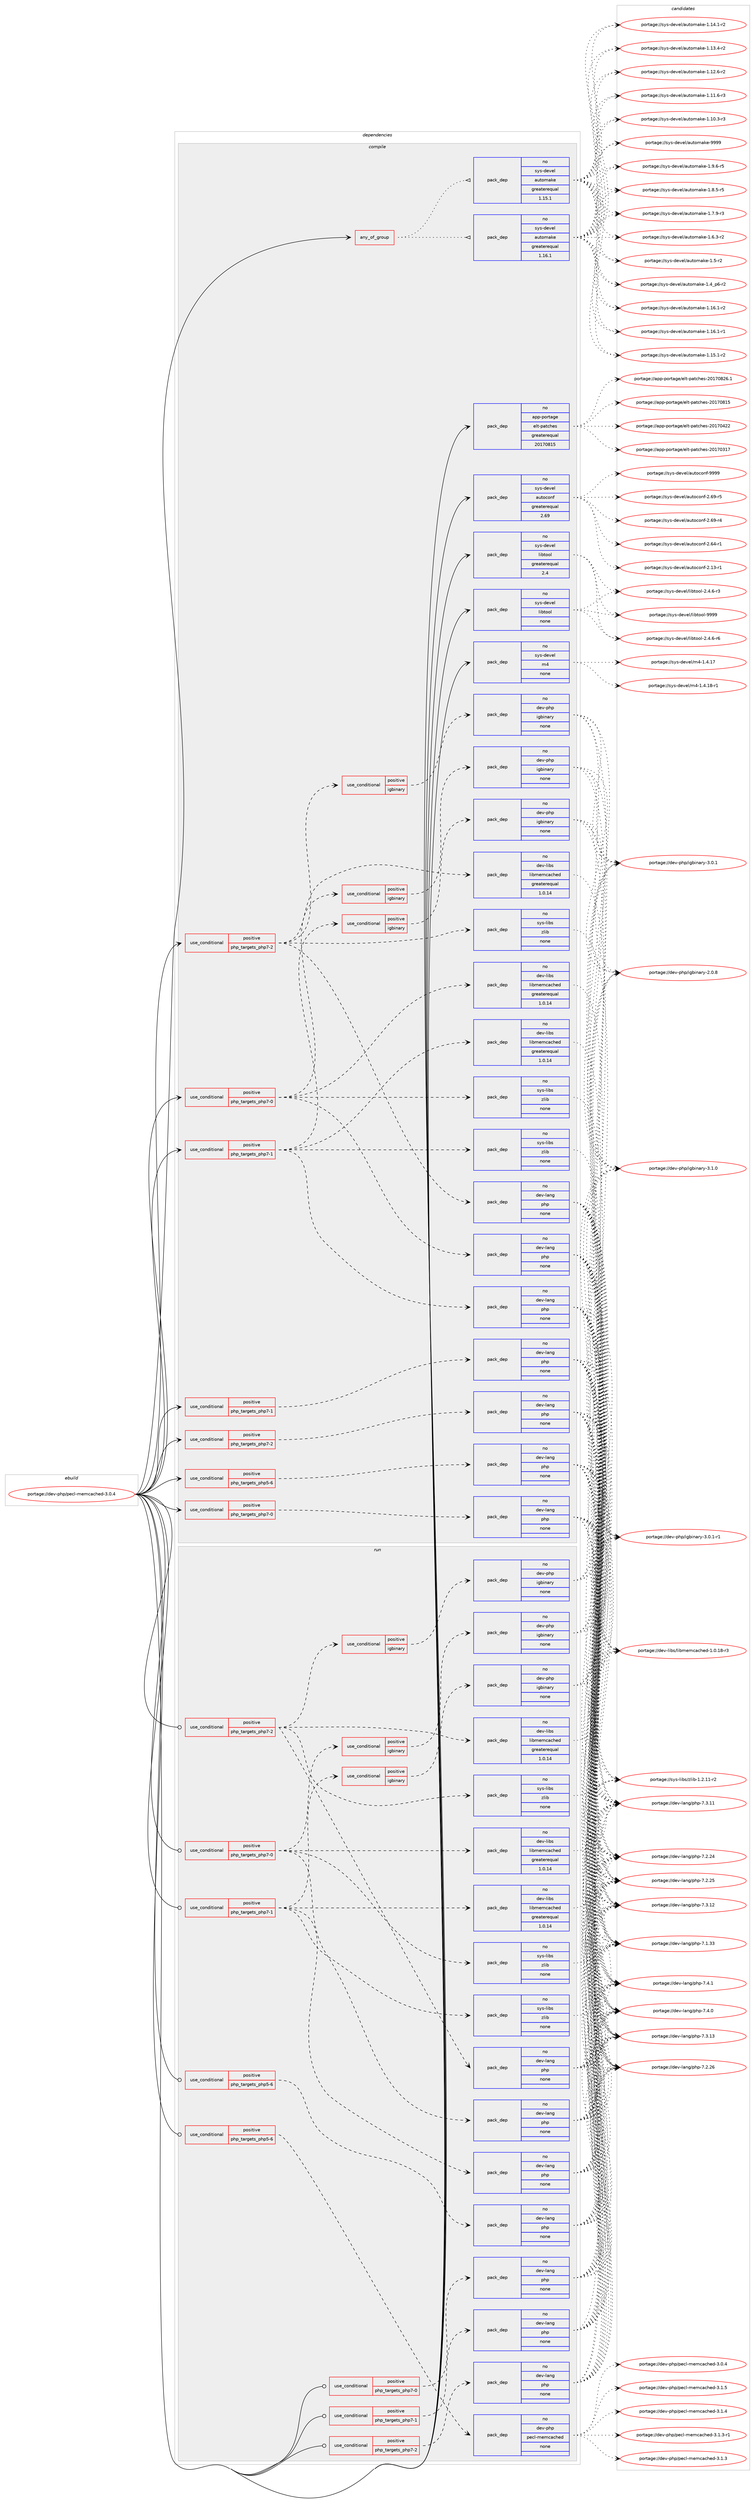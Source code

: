 digraph prolog {

# *************
# Graph options
# *************

newrank=true;
concentrate=true;
compound=true;
graph [rankdir=LR,fontname=Helvetica,fontsize=10,ranksep=1.5];#, ranksep=2.5, nodesep=0.2];
edge  [arrowhead=vee];
node  [fontname=Helvetica,fontsize=10];

# **********
# The ebuild
# **********

subgraph cluster_leftcol {
color=gray;
label=<<i>ebuild</i>>;
id [label="portage://dev-php/pecl-memcached-3.0.4", color=red, width=4, href="../dev-php/pecl-memcached-3.0.4.svg"];
}

# ****************
# The dependencies
# ****************

subgraph cluster_midcol {
color=gray;
label=<<i>dependencies</i>>;
subgraph cluster_compile {
fillcolor="#eeeeee";
style=filled;
label=<<i>compile</i>>;
subgraph any4807 {
dependency476307 [label=<<TABLE BORDER="0" CELLBORDER="1" CELLSPACING="0" CELLPADDING="4"><TR><TD CELLPADDING="10">any_of_group</TD></TR></TABLE>>, shape=none, color=red];subgraph pack350663 {
dependency476308 [label=<<TABLE BORDER="0" CELLBORDER="1" CELLSPACING="0" CELLPADDING="4" WIDTH="220"><TR><TD ROWSPAN="6" CELLPADDING="30">pack_dep</TD></TR><TR><TD WIDTH="110">no</TD></TR><TR><TD>sys-devel</TD></TR><TR><TD>automake</TD></TR><TR><TD>greaterequal</TD></TR><TR><TD>1.16.1</TD></TR></TABLE>>, shape=none, color=blue];
}
dependency476307:e -> dependency476308:w [weight=20,style="dotted",arrowhead="oinv"];
subgraph pack350664 {
dependency476309 [label=<<TABLE BORDER="0" CELLBORDER="1" CELLSPACING="0" CELLPADDING="4" WIDTH="220"><TR><TD ROWSPAN="6" CELLPADDING="30">pack_dep</TD></TR><TR><TD WIDTH="110">no</TD></TR><TR><TD>sys-devel</TD></TR><TR><TD>automake</TD></TR><TR><TD>greaterequal</TD></TR><TR><TD>1.15.1</TD></TR></TABLE>>, shape=none, color=blue];
}
dependency476307:e -> dependency476309:w [weight=20,style="dotted",arrowhead="oinv"];
}
id:e -> dependency476307:w [weight=20,style="solid",arrowhead="vee"];
subgraph cond120612 {
dependency476310 [label=<<TABLE BORDER="0" CELLBORDER="1" CELLSPACING="0" CELLPADDING="4"><TR><TD ROWSPAN="3" CELLPADDING="10">use_conditional</TD></TR><TR><TD>positive</TD></TR><TR><TD>php_targets_php5-6</TD></TR></TABLE>>, shape=none, color=red];
subgraph pack350665 {
dependency476311 [label=<<TABLE BORDER="0" CELLBORDER="1" CELLSPACING="0" CELLPADDING="4" WIDTH="220"><TR><TD ROWSPAN="6" CELLPADDING="30">pack_dep</TD></TR><TR><TD WIDTH="110">no</TD></TR><TR><TD>dev-lang</TD></TR><TR><TD>php</TD></TR><TR><TD>none</TD></TR><TR><TD></TD></TR></TABLE>>, shape=none, color=blue];
}
dependency476310:e -> dependency476311:w [weight=20,style="dashed",arrowhead="vee"];
}
id:e -> dependency476310:w [weight=20,style="solid",arrowhead="vee"];
subgraph cond120613 {
dependency476312 [label=<<TABLE BORDER="0" CELLBORDER="1" CELLSPACING="0" CELLPADDING="4"><TR><TD ROWSPAN="3" CELLPADDING="10">use_conditional</TD></TR><TR><TD>positive</TD></TR><TR><TD>php_targets_php7-0</TD></TR></TABLE>>, shape=none, color=red];
subgraph pack350666 {
dependency476313 [label=<<TABLE BORDER="0" CELLBORDER="1" CELLSPACING="0" CELLPADDING="4" WIDTH="220"><TR><TD ROWSPAN="6" CELLPADDING="30">pack_dep</TD></TR><TR><TD WIDTH="110">no</TD></TR><TR><TD>dev-lang</TD></TR><TR><TD>php</TD></TR><TR><TD>none</TD></TR><TR><TD></TD></TR></TABLE>>, shape=none, color=blue];
}
dependency476312:e -> dependency476313:w [weight=20,style="dashed",arrowhead="vee"];
}
id:e -> dependency476312:w [weight=20,style="solid",arrowhead="vee"];
subgraph cond120614 {
dependency476314 [label=<<TABLE BORDER="0" CELLBORDER="1" CELLSPACING="0" CELLPADDING="4"><TR><TD ROWSPAN="3" CELLPADDING="10">use_conditional</TD></TR><TR><TD>positive</TD></TR><TR><TD>php_targets_php7-0</TD></TR></TABLE>>, shape=none, color=red];
subgraph pack350667 {
dependency476315 [label=<<TABLE BORDER="0" CELLBORDER="1" CELLSPACING="0" CELLPADDING="4" WIDTH="220"><TR><TD ROWSPAN="6" CELLPADDING="30">pack_dep</TD></TR><TR><TD WIDTH="110">no</TD></TR><TR><TD>dev-libs</TD></TR><TR><TD>libmemcached</TD></TR><TR><TD>greaterequal</TD></TR><TR><TD>1.0.14</TD></TR></TABLE>>, shape=none, color=blue];
}
dependency476314:e -> dependency476315:w [weight=20,style="dashed",arrowhead="vee"];
subgraph pack350668 {
dependency476316 [label=<<TABLE BORDER="0" CELLBORDER="1" CELLSPACING="0" CELLPADDING="4" WIDTH="220"><TR><TD ROWSPAN="6" CELLPADDING="30">pack_dep</TD></TR><TR><TD WIDTH="110">no</TD></TR><TR><TD>sys-libs</TD></TR><TR><TD>zlib</TD></TR><TR><TD>none</TD></TR><TR><TD></TD></TR></TABLE>>, shape=none, color=blue];
}
dependency476314:e -> dependency476316:w [weight=20,style="dashed",arrowhead="vee"];
subgraph cond120615 {
dependency476317 [label=<<TABLE BORDER="0" CELLBORDER="1" CELLSPACING="0" CELLPADDING="4"><TR><TD ROWSPAN="3" CELLPADDING="10">use_conditional</TD></TR><TR><TD>positive</TD></TR><TR><TD>igbinary</TD></TR></TABLE>>, shape=none, color=red];
subgraph pack350669 {
dependency476318 [label=<<TABLE BORDER="0" CELLBORDER="1" CELLSPACING="0" CELLPADDING="4" WIDTH="220"><TR><TD ROWSPAN="6" CELLPADDING="30">pack_dep</TD></TR><TR><TD WIDTH="110">no</TD></TR><TR><TD>dev-php</TD></TR><TR><TD>igbinary</TD></TR><TR><TD>none</TD></TR><TR><TD></TD></TR></TABLE>>, shape=none, color=blue];
}
dependency476317:e -> dependency476318:w [weight=20,style="dashed",arrowhead="vee"];
}
dependency476314:e -> dependency476317:w [weight=20,style="dashed",arrowhead="vee"];
subgraph pack350670 {
dependency476319 [label=<<TABLE BORDER="0" CELLBORDER="1" CELLSPACING="0" CELLPADDING="4" WIDTH="220"><TR><TD ROWSPAN="6" CELLPADDING="30">pack_dep</TD></TR><TR><TD WIDTH="110">no</TD></TR><TR><TD>dev-lang</TD></TR><TR><TD>php</TD></TR><TR><TD>none</TD></TR><TR><TD></TD></TR></TABLE>>, shape=none, color=blue];
}
dependency476314:e -> dependency476319:w [weight=20,style="dashed",arrowhead="vee"];
}
id:e -> dependency476314:w [weight=20,style="solid",arrowhead="vee"];
subgraph cond120616 {
dependency476320 [label=<<TABLE BORDER="0" CELLBORDER="1" CELLSPACING="0" CELLPADDING="4"><TR><TD ROWSPAN="3" CELLPADDING="10">use_conditional</TD></TR><TR><TD>positive</TD></TR><TR><TD>php_targets_php7-1</TD></TR></TABLE>>, shape=none, color=red];
subgraph pack350671 {
dependency476321 [label=<<TABLE BORDER="0" CELLBORDER="1" CELLSPACING="0" CELLPADDING="4" WIDTH="220"><TR><TD ROWSPAN="6" CELLPADDING="30">pack_dep</TD></TR><TR><TD WIDTH="110">no</TD></TR><TR><TD>dev-lang</TD></TR><TR><TD>php</TD></TR><TR><TD>none</TD></TR><TR><TD></TD></TR></TABLE>>, shape=none, color=blue];
}
dependency476320:e -> dependency476321:w [weight=20,style="dashed",arrowhead="vee"];
}
id:e -> dependency476320:w [weight=20,style="solid",arrowhead="vee"];
subgraph cond120617 {
dependency476322 [label=<<TABLE BORDER="0" CELLBORDER="1" CELLSPACING="0" CELLPADDING="4"><TR><TD ROWSPAN="3" CELLPADDING="10">use_conditional</TD></TR><TR><TD>positive</TD></TR><TR><TD>php_targets_php7-1</TD></TR></TABLE>>, shape=none, color=red];
subgraph pack350672 {
dependency476323 [label=<<TABLE BORDER="0" CELLBORDER="1" CELLSPACING="0" CELLPADDING="4" WIDTH="220"><TR><TD ROWSPAN="6" CELLPADDING="30">pack_dep</TD></TR><TR><TD WIDTH="110">no</TD></TR><TR><TD>dev-libs</TD></TR><TR><TD>libmemcached</TD></TR><TR><TD>greaterequal</TD></TR><TR><TD>1.0.14</TD></TR></TABLE>>, shape=none, color=blue];
}
dependency476322:e -> dependency476323:w [weight=20,style="dashed",arrowhead="vee"];
subgraph pack350673 {
dependency476324 [label=<<TABLE BORDER="0" CELLBORDER="1" CELLSPACING="0" CELLPADDING="4" WIDTH="220"><TR><TD ROWSPAN="6" CELLPADDING="30">pack_dep</TD></TR><TR><TD WIDTH="110">no</TD></TR><TR><TD>sys-libs</TD></TR><TR><TD>zlib</TD></TR><TR><TD>none</TD></TR><TR><TD></TD></TR></TABLE>>, shape=none, color=blue];
}
dependency476322:e -> dependency476324:w [weight=20,style="dashed",arrowhead="vee"];
subgraph cond120618 {
dependency476325 [label=<<TABLE BORDER="0" CELLBORDER="1" CELLSPACING="0" CELLPADDING="4"><TR><TD ROWSPAN="3" CELLPADDING="10">use_conditional</TD></TR><TR><TD>positive</TD></TR><TR><TD>igbinary</TD></TR></TABLE>>, shape=none, color=red];
subgraph pack350674 {
dependency476326 [label=<<TABLE BORDER="0" CELLBORDER="1" CELLSPACING="0" CELLPADDING="4" WIDTH="220"><TR><TD ROWSPAN="6" CELLPADDING="30">pack_dep</TD></TR><TR><TD WIDTH="110">no</TD></TR><TR><TD>dev-php</TD></TR><TR><TD>igbinary</TD></TR><TR><TD>none</TD></TR><TR><TD></TD></TR></TABLE>>, shape=none, color=blue];
}
dependency476325:e -> dependency476326:w [weight=20,style="dashed",arrowhead="vee"];
}
dependency476322:e -> dependency476325:w [weight=20,style="dashed",arrowhead="vee"];
subgraph pack350675 {
dependency476327 [label=<<TABLE BORDER="0" CELLBORDER="1" CELLSPACING="0" CELLPADDING="4" WIDTH="220"><TR><TD ROWSPAN="6" CELLPADDING="30">pack_dep</TD></TR><TR><TD WIDTH="110">no</TD></TR><TR><TD>dev-lang</TD></TR><TR><TD>php</TD></TR><TR><TD>none</TD></TR><TR><TD></TD></TR></TABLE>>, shape=none, color=blue];
}
dependency476322:e -> dependency476327:w [weight=20,style="dashed",arrowhead="vee"];
}
id:e -> dependency476322:w [weight=20,style="solid",arrowhead="vee"];
subgraph cond120619 {
dependency476328 [label=<<TABLE BORDER="0" CELLBORDER="1" CELLSPACING="0" CELLPADDING="4"><TR><TD ROWSPAN="3" CELLPADDING="10">use_conditional</TD></TR><TR><TD>positive</TD></TR><TR><TD>php_targets_php7-2</TD></TR></TABLE>>, shape=none, color=red];
subgraph pack350676 {
dependency476329 [label=<<TABLE BORDER="0" CELLBORDER="1" CELLSPACING="0" CELLPADDING="4" WIDTH="220"><TR><TD ROWSPAN="6" CELLPADDING="30">pack_dep</TD></TR><TR><TD WIDTH="110">no</TD></TR><TR><TD>dev-lang</TD></TR><TR><TD>php</TD></TR><TR><TD>none</TD></TR><TR><TD></TD></TR></TABLE>>, shape=none, color=blue];
}
dependency476328:e -> dependency476329:w [weight=20,style="dashed",arrowhead="vee"];
}
id:e -> dependency476328:w [weight=20,style="solid",arrowhead="vee"];
subgraph cond120620 {
dependency476330 [label=<<TABLE BORDER="0" CELLBORDER="1" CELLSPACING="0" CELLPADDING="4"><TR><TD ROWSPAN="3" CELLPADDING="10">use_conditional</TD></TR><TR><TD>positive</TD></TR><TR><TD>php_targets_php7-2</TD></TR></TABLE>>, shape=none, color=red];
subgraph pack350677 {
dependency476331 [label=<<TABLE BORDER="0" CELLBORDER="1" CELLSPACING="0" CELLPADDING="4" WIDTH="220"><TR><TD ROWSPAN="6" CELLPADDING="30">pack_dep</TD></TR><TR><TD WIDTH="110">no</TD></TR><TR><TD>dev-libs</TD></TR><TR><TD>libmemcached</TD></TR><TR><TD>greaterequal</TD></TR><TR><TD>1.0.14</TD></TR></TABLE>>, shape=none, color=blue];
}
dependency476330:e -> dependency476331:w [weight=20,style="dashed",arrowhead="vee"];
subgraph pack350678 {
dependency476332 [label=<<TABLE BORDER="0" CELLBORDER="1" CELLSPACING="0" CELLPADDING="4" WIDTH="220"><TR><TD ROWSPAN="6" CELLPADDING="30">pack_dep</TD></TR><TR><TD WIDTH="110">no</TD></TR><TR><TD>sys-libs</TD></TR><TR><TD>zlib</TD></TR><TR><TD>none</TD></TR><TR><TD></TD></TR></TABLE>>, shape=none, color=blue];
}
dependency476330:e -> dependency476332:w [weight=20,style="dashed",arrowhead="vee"];
subgraph cond120621 {
dependency476333 [label=<<TABLE BORDER="0" CELLBORDER="1" CELLSPACING="0" CELLPADDING="4"><TR><TD ROWSPAN="3" CELLPADDING="10">use_conditional</TD></TR><TR><TD>positive</TD></TR><TR><TD>igbinary</TD></TR></TABLE>>, shape=none, color=red];
subgraph pack350679 {
dependency476334 [label=<<TABLE BORDER="0" CELLBORDER="1" CELLSPACING="0" CELLPADDING="4" WIDTH="220"><TR><TD ROWSPAN="6" CELLPADDING="30">pack_dep</TD></TR><TR><TD WIDTH="110">no</TD></TR><TR><TD>dev-php</TD></TR><TR><TD>igbinary</TD></TR><TR><TD>none</TD></TR><TR><TD></TD></TR></TABLE>>, shape=none, color=blue];
}
dependency476333:e -> dependency476334:w [weight=20,style="dashed",arrowhead="vee"];
}
dependency476330:e -> dependency476333:w [weight=20,style="dashed",arrowhead="vee"];
subgraph pack350680 {
dependency476335 [label=<<TABLE BORDER="0" CELLBORDER="1" CELLSPACING="0" CELLPADDING="4" WIDTH="220"><TR><TD ROWSPAN="6" CELLPADDING="30">pack_dep</TD></TR><TR><TD WIDTH="110">no</TD></TR><TR><TD>dev-lang</TD></TR><TR><TD>php</TD></TR><TR><TD>none</TD></TR><TR><TD></TD></TR></TABLE>>, shape=none, color=blue];
}
dependency476330:e -> dependency476335:w [weight=20,style="dashed",arrowhead="vee"];
}
id:e -> dependency476330:w [weight=20,style="solid",arrowhead="vee"];
subgraph pack350681 {
dependency476336 [label=<<TABLE BORDER="0" CELLBORDER="1" CELLSPACING="0" CELLPADDING="4" WIDTH="220"><TR><TD ROWSPAN="6" CELLPADDING="30">pack_dep</TD></TR><TR><TD WIDTH="110">no</TD></TR><TR><TD>app-portage</TD></TR><TR><TD>elt-patches</TD></TR><TR><TD>greaterequal</TD></TR><TR><TD>20170815</TD></TR></TABLE>>, shape=none, color=blue];
}
id:e -> dependency476336:w [weight=20,style="solid",arrowhead="vee"];
subgraph pack350682 {
dependency476337 [label=<<TABLE BORDER="0" CELLBORDER="1" CELLSPACING="0" CELLPADDING="4" WIDTH="220"><TR><TD ROWSPAN="6" CELLPADDING="30">pack_dep</TD></TR><TR><TD WIDTH="110">no</TD></TR><TR><TD>sys-devel</TD></TR><TR><TD>autoconf</TD></TR><TR><TD>greaterequal</TD></TR><TR><TD>2.69</TD></TR></TABLE>>, shape=none, color=blue];
}
id:e -> dependency476337:w [weight=20,style="solid",arrowhead="vee"];
subgraph pack350683 {
dependency476338 [label=<<TABLE BORDER="0" CELLBORDER="1" CELLSPACING="0" CELLPADDING="4" WIDTH="220"><TR><TD ROWSPAN="6" CELLPADDING="30">pack_dep</TD></TR><TR><TD WIDTH="110">no</TD></TR><TR><TD>sys-devel</TD></TR><TR><TD>libtool</TD></TR><TR><TD>greaterequal</TD></TR><TR><TD>2.4</TD></TR></TABLE>>, shape=none, color=blue];
}
id:e -> dependency476338:w [weight=20,style="solid",arrowhead="vee"];
subgraph pack350684 {
dependency476339 [label=<<TABLE BORDER="0" CELLBORDER="1" CELLSPACING="0" CELLPADDING="4" WIDTH="220"><TR><TD ROWSPAN="6" CELLPADDING="30">pack_dep</TD></TR><TR><TD WIDTH="110">no</TD></TR><TR><TD>sys-devel</TD></TR><TR><TD>libtool</TD></TR><TR><TD>none</TD></TR><TR><TD></TD></TR></TABLE>>, shape=none, color=blue];
}
id:e -> dependency476339:w [weight=20,style="solid",arrowhead="vee"];
subgraph pack350685 {
dependency476340 [label=<<TABLE BORDER="0" CELLBORDER="1" CELLSPACING="0" CELLPADDING="4" WIDTH="220"><TR><TD ROWSPAN="6" CELLPADDING="30">pack_dep</TD></TR><TR><TD WIDTH="110">no</TD></TR><TR><TD>sys-devel</TD></TR><TR><TD>m4</TD></TR><TR><TD>none</TD></TR><TR><TD></TD></TR></TABLE>>, shape=none, color=blue];
}
id:e -> dependency476340:w [weight=20,style="solid",arrowhead="vee"];
}
subgraph cluster_compileandrun {
fillcolor="#eeeeee";
style=filled;
label=<<i>compile and run</i>>;
}
subgraph cluster_run {
fillcolor="#eeeeee";
style=filled;
label=<<i>run</i>>;
subgraph cond120622 {
dependency476341 [label=<<TABLE BORDER="0" CELLBORDER="1" CELLSPACING="0" CELLPADDING="4"><TR><TD ROWSPAN="3" CELLPADDING="10">use_conditional</TD></TR><TR><TD>positive</TD></TR><TR><TD>php_targets_php5-6</TD></TR></TABLE>>, shape=none, color=red];
subgraph pack350686 {
dependency476342 [label=<<TABLE BORDER="0" CELLBORDER="1" CELLSPACING="0" CELLPADDING="4" WIDTH="220"><TR><TD ROWSPAN="6" CELLPADDING="30">pack_dep</TD></TR><TR><TD WIDTH="110">no</TD></TR><TR><TD>dev-lang</TD></TR><TR><TD>php</TD></TR><TR><TD>none</TD></TR><TR><TD></TD></TR></TABLE>>, shape=none, color=blue];
}
dependency476341:e -> dependency476342:w [weight=20,style="dashed",arrowhead="vee"];
}
id:e -> dependency476341:w [weight=20,style="solid",arrowhead="odot"];
subgraph cond120623 {
dependency476343 [label=<<TABLE BORDER="0" CELLBORDER="1" CELLSPACING="0" CELLPADDING="4"><TR><TD ROWSPAN="3" CELLPADDING="10">use_conditional</TD></TR><TR><TD>positive</TD></TR><TR><TD>php_targets_php5-6</TD></TR></TABLE>>, shape=none, color=red];
subgraph pack350687 {
dependency476344 [label=<<TABLE BORDER="0" CELLBORDER="1" CELLSPACING="0" CELLPADDING="4" WIDTH="220"><TR><TD ROWSPAN="6" CELLPADDING="30">pack_dep</TD></TR><TR><TD WIDTH="110">no</TD></TR><TR><TD>dev-php</TD></TR><TR><TD>pecl-memcached</TD></TR><TR><TD>none</TD></TR><TR><TD></TD></TR></TABLE>>, shape=none, color=blue];
}
dependency476343:e -> dependency476344:w [weight=20,style="dashed",arrowhead="vee"];
}
id:e -> dependency476343:w [weight=20,style="solid",arrowhead="odot"];
subgraph cond120624 {
dependency476345 [label=<<TABLE BORDER="0" CELLBORDER="1" CELLSPACING="0" CELLPADDING="4"><TR><TD ROWSPAN="3" CELLPADDING="10">use_conditional</TD></TR><TR><TD>positive</TD></TR><TR><TD>php_targets_php7-0</TD></TR></TABLE>>, shape=none, color=red];
subgraph pack350688 {
dependency476346 [label=<<TABLE BORDER="0" CELLBORDER="1" CELLSPACING="0" CELLPADDING="4" WIDTH="220"><TR><TD ROWSPAN="6" CELLPADDING="30">pack_dep</TD></TR><TR><TD WIDTH="110">no</TD></TR><TR><TD>dev-lang</TD></TR><TR><TD>php</TD></TR><TR><TD>none</TD></TR><TR><TD></TD></TR></TABLE>>, shape=none, color=blue];
}
dependency476345:e -> dependency476346:w [weight=20,style="dashed",arrowhead="vee"];
}
id:e -> dependency476345:w [weight=20,style="solid",arrowhead="odot"];
subgraph cond120625 {
dependency476347 [label=<<TABLE BORDER="0" CELLBORDER="1" CELLSPACING="0" CELLPADDING="4"><TR><TD ROWSPAN="3" CELLPADDING="10">use_conditional</TD></TR><TR><TD>positive</TD></TR><TR><TD>php_targets_php7-0</TD></TR></TABLE>>, shape=none, color=red];
subgraph pack350689 {
dependency476348 [label=<<TABLE BORDER="0" CELLBORDER="1" CELLSPACING="0" CELLPADDING="4" WIDTH="220"><TR><TD ROWSPAN="6" CELLPADDING="30">pack_dep</TD></TR><TR><TD WIDTH="110">no</TD></TR><TR><TD>dev-libs</TD></TR><TR><TD>libmemcached</TD></TR><TR><TD>greaterequal</TD></TR><TR><TD>1.0.14</TD></TR></TABLE>>, shape=none, color=blue];
}
dependency476347:e -> dependency476348:w [weight=20,style="dashed",arrowhead="vee"];
subgraph pack350690 {
dependency476349 [label=<<TABLE BORDER="0" CELLBORDER="1" CELLSPACING="0" CELLPADDING="4" WIDTH="220"><TR><TD ROWSPAN="6" CELLPADDING="30">pack_dep</TD></TR><TR><TD WIDTH="110">no</TD></TR><TR><TD>sys-libs</TD></TR><TR><TD>zlib</TD></TR><TR><TD>none</TD></TR><TR><TD></TD></TR></TABLE>>, shape=none, color=blue];
}
dependency476347:e -> dependency476349:w [weight=20,style="dashed",arrowhead="vee"];
subgraph cond120626 {
dependency476350 [label=<<TABLE BORDER="0" CELLBORDER="1" CELLSPACING="0" CELLPADDING="4"><TR><TD ROWSPAN="3" CELLPADDING="10">use_conditional</TD></TR><TR><TD>positive</TD></TR><TR><TD>igbinary</TD></TR></TABLE>>, shape=none, color=red];
subgraph pack350691 {
dependency476351 [label=<<TABLE BORDER="0" CELLBORDER="1" CELLSPACING="0" CELLPADDING="4" WIDTH="220"><TR><TD ROWSPAN="6" CELLPADDING="30">pack_dep</TD></TR><TR><TD WIDTH="110">no</TD></TR><TR><TD>dev-php</TD></TR><TR><TD>igbinary</TD></TR><TR><TD>none</TD></TR><TR><TD></TD></TR></TABLE>>, shape=none, color=blue];
}
dependency476350:e -> dependency476351:w [weight=20,style="dashed",arrowhead="vee"];
}
dependency476347:e -> dependency476350:w [weight=20,style="dashed",arrowhead="vee"];
subgraph pack350692 {
dependency476352 [label=<<TABLE BORDER="0" CELLBORDER="1" CELLSPACING="0" CELLPADDING="4" WIDTH="220"><TR><TD ROWSPAN="6" CELLPADDING="30">pack_dep</TD></TR><TR><TD WIDTH="110">no</TD></TR><TR><TD>dev-lang</TD></TR><TR><TD>php</TD></TR><TR><TD>none</TD></TR><TR><TD></TD></TR></TABLE>>, shape=none, color=blue];
}
dependency476347:e -> dependency476352:w [weight=20,style="dashed",arrowhead="vee"];
}
id:e -> dependency476347:w [weight=20,style="solid",arrowhead="odot"];
subgraph cond120627 {
dependency476353 [label=<<TABLE BORDER="0" CELLBORDER="1" CELLSPACING="0" CELLPADDING="4"><TR><TD ROWSPAN="3" CELLPADDING="10">use_conditional</TD></TR><TR><TD>positive</TD></TR><TR><TD>php_targets_php7-1</TD></TR></TABLE>>, shape=none, color=red];
subgraph pack350693 {
dependency476354 [label=<<TABLE BORDER="0" CELLBORDER="1" CELLSPACING="0" CELLPADDING="4" WIDTH="220"><TR><TD ROWSPAN="6" CELLPADDING="30">pack_dep</TD></TR><TR><TD WIDTH="110">no</TD></TR><TR><TD>dev-lang</TD></TR><TR><TD>php</TD></TR><TR><TD>none</TD></TR><TR><TD></TD></TR></TABLE>>, shape=none, color=blue];
}
dependency476353:e -> dependency476354:w [weight=20,style="dashed",arrowhead="vee"];
}
id:e -> dependency476353:w [weight=20,style="solid",arrowhead="odot"];
subgraph cond120628 {
dependency476355 [label=<<TABLE BORDER="0" CELLBORDER="1" CELLSPACING="0" CELLPADDING="4"><TR><TD ROWSPAN="3" CELLPADDING="10">use_conditional</TD></TR><TR><TD>positive</TD></TR><TR><TD>php_targets_php7-1</TD></TR></TABLE>>, shape=none, color=red];
subgraph pack350694 {
dependency476356 [label=<<TABLE BORDER="0" CELLBORDER="1" CELLSPACING="0" CELLPADDING="4" WIDTH="220"><TR><TD ROWSPAN="6" CELLPADDING="30">pack_dep</TD></TR><TR><TD WIDTH="110">no</TD></TR><TR><TD>dev-libs</TD></TR><TR><TD>libmemcached</TD></TR><TR><TD>greaterequal</TD></TR><TR><TD>1.0.14</TD></TR></TABLE>>, shape=none, color=blue];
}
dependency476355:e -> dependency476356:w [weight=20,style="dashed",arrowhead="vee"];
subgraph pack350695 {
dependency476357 [label=<<TABLE BORDER="0" CELLBORDER="1" CELLSPACING="0" CELLPADDING="4" WIDTH="220"><TR><TD ROWSPAN="6" CELLPADDING="30">pack_dep</TD></TR><TR><TD WIDTH="110">no</TD></TR><TR><TD>sys-libs</TD></TR><TR><TD>zlib</TD></TR><TR><TD>none</TD></TR><TR><TD></TD></TR></TABLE>>, shape=none, color=blue];
}
dependency476355:e -> dependency476357:w [weight=20,style="dashed",arrowhead="vee"];
subgraph cond120629 {
dependency476358 [label=<<TABLE BORDER="0" CELLBORDER="1" CELLSPACING="0" CELLPADDING="4"><TR><TD ROWSPAN="3" CELLPADDING="10">use_conditional</TD></TR><TR><TD>positive</TD></TR><TR><TD>igbinary</TD></TR></TABLE>>, shape=none, color=red];
subgraph pack350696 {
dependency476359 [label=<<TABLE BORDER="0" CELLBORDER="1" CELLSPACING="0" CELLPADDING="4" WIDTH="220"><TR><TD ROWSPAN="6" CELLPADDING="30">pack_dep</TD></TR><TR><TD WIDTH="110">no</TD></TR><TR><TD>dev-php</TD></TR><TR><TD>igbinary</TD></TR><TR><TD>none</TD></TR><TR><TD></TD></TR></TABLE>>, shape=none, color=blue];
}
dependency476358:e -> dependency476359:w [weight=20,style="dashed",arrowhead="vee"];
}
dependency476355:e -> dependency476358:w [weight=20,style="dashed",arrowhead="vee"];
subgraph pack350697 {
dependency476360 [label=<<TABLE BORDER="0" CELLBORDER="1" CELLSPACING="0" CELLPADDING="4" WIDTH="220"><TR><TD ROWSPAN="6" CELLPADDING="30">pack_dep</TD></TR><TR><TD WIDTH="110">no</TD></TR><TR><TD>dev-lang</TD></TR><TR><TD>php</TD></TR><TR><TD>none</TD></TR><TR><TD></TD></TR></TABLE>>, shape=none, color=blue];
}
dependency476355:e -> dependency476360:w [weight=20,style="dashed",arrowhead="vee"];
}
id:e -> dependency476355:w [weight=20,style="solid",arrowhead="odot"];
subgraph cond120630 {
dependency476361 [label=<<TABLE BORDER="0" CELLBORDER="1" CELLSPACING="0" CELLPADDING="4"><TR><TD ROWSPAN="3" CELLPADDING="10">use_conditional</TD></TR><TR><TD>positive</TD></TR><TR><TD>php_targets_php7-2</TD></TR></TABLE>>, shape=none, color=red];
subgraph pack350698 {
dependency476362 [label=<<TABLE BORDER="0" CELLBORDER="1" CELLSPACING="0" CELLPADDING="4" WIDTH="220"><TR><TD ROWSPAN="6" CELLPADDING="30">pack_dep</TD></TR><TR><TD WIDTH="110">no</TD></TR><TR><TD>dev-lang</TD></TR><TR><TD>php</TD></TR><TR><TD>none</TD></TR><TR><TD></TD></TR></TABLE>>, shape=none, color=blue];
}
dependency476361:e -> dependency476362:w [weight=20,style="dashed",arrowhead="vee"];
}
id:e -> dependency476361:w [weight=20,style="solid",arrowhead="odot"];
subgraph cond120631 {
dependency476363 [label=<<TABLE BORDER="0" CELLBORDER="1" CELLSPACING="0" CELLPADDING="4"><TR><TD ROWSPAN="3" CELLPADDING="10">use_conditional</TD></TR><TR><TD>positive</TD></TR><TR><TD>php_targets_php7-2</TD></TR></TABLE>>, shape=none, color=red];
subgraph pack350699 {
dependency476364 [label=<<TABLE BORDER="0" CELLBORDER="1" CELLSPACING="0" CELLPADDING="4" WIDTH="220"><TR><TD ROWSPAN="6" CELLPADDING="30">pack_dep</TD></TR><TR><TD WIDTH="110">no</TD></TR><TR><TD>dev-libs</TD></TR><TR><TD>libmemcached</TD></TR><TR><TD>greaterequal</TD></TR><TR><TD>1.0.14</TD></TR></TABLE>>, shape=none, color=blue];
}
dependency476363:e -> dependency476364:w [weight=20,style="dashed",arrowhead="vee"];
subgraph pack350700 {
dependency476365 [label=<<TABLE BORDER="0" CELLBORDER="1" CELLSPACING="0" CELLPADDING="4" WIDTH="220"><TR><TD ROWSPAN="6" CELLPADDING="30">pack_dep</TD></TR><TR><TD WIDTH="110">no</TD></TR><TR><TD>sys-libs</TD></TR><TR><TD>zlib</TD></TR><TR><TD>none</TD></TR><TR><TD></TD></TR></TABLE>>, shape=none, color=blue];
}
dependency476363:e -> dependency476365:w [weight=20,style="dashed",arrowhead="vee"];
subgraph cond120632 {
dependency476366 [label=<<TABLE BORDER="0" CELLBORDER="1" CELLSPACING="0" CELLPADDING="4"><TR><TD ROWSPAN="3" CELLPADDING="10">use_conditional</TD></TR><TR><TD>positive</TD></TR><TR><TD>igbinary</TD></TR></TABLE>>, shape=none, color=red];
subgraph pack350701 {
dependency476367 [label=<<TABLE BORDER="0" CELLBORDER="1" CELLSPACING="0" CELLPADDING="4" WIDTH="220"><TR><TD ROWSPAN="6" CELLPADDING="30">pack_dep</TD></TR><TR><TD WIDTH="110">no</TD></TR><TR><TD>dev-php</TD></TR><TR><TD>igbinary</TD></TR><TR><TD>none</TD></TR><TR><TD></TD></TR></TABLE>>, shape=none, color=blue];
}
dependency476366:e -> dependency476367:w [weight=20,style="dashed",arrowhead="vee"];
}
dependency476363:e -> dependency476366:w [weight=20,style="dashed",arrowhead="vee"];
subgraph pack350702 {
dependency476368 [label=<<TABLE BORDER="0" CELLBORDER="1" CELLSPACING="0" CELLPADDING="4" WIDTH="220"><TR><TD ROWSPAN="6" CELLPADDING="30">pack_dep</TD></TR><TR><TD WIDTH="110">no</TD></TR><TR><TD>dev-lang</TD></TR><TR><TD>php</TD></TR><TR><TD>none</TD></TR><TR><TD></TD></TR></TABLE>>, shape=none, color=blue];
}
dependency476363:e -> dependency476368:w [weight=20,style="dashed",arrowhead="vee"];
}
id:e -> dependency476363:w [weight=20,style="solid",arrowhead="odot"];
}
}

# **************
# The candidates
# **************

subgraph cluster_choices {
rank=same;
color=gray;
label=<<i>candidates</i>>;

subgraph choice350663 {
color=black;
nodesep=1;
choice115121115451001011181011084797117116111109971071014557575757 [label="portage://sys-devel/automake-9999", color=red, width=4,href="../sys-devel/automake-9999.svg"];
choice115121115451001011181011084797117116111109971071014549465746544511453 [label="portage://sys-devel/automake-1.9.6-r5", color=red, width=4,href="../sys-devel/automake-1.9.6-r5.svg"];
choice115121115451001011181011084797117116111109971071014549465646534511453 [label="portage://sys-devel/automake-1.8.5-r5", color=red, width=4,href="../sys-devel/automake-1.8.5-r5.svg"];
choice115121115451001011181011084797117116111109971071014549465546574511451 [label="portage://sys-devel/automake-1.7.9-r3", color=red, width=4,href="../sys-devel/automake-1.7.9-r3.svg"];
choice115121115451001011181011084797117116111109971071014549465446514511450 [label="portage://sys-devel/automake-1.6.3-r2", color=red, width=4,href="../sys-devel/automake-1.6.3-r2.svg"];
choice11512111545100101118101108479711711611110997107101454946534511450 [label="portage://sys-devel/automake-1.5-r2", color=red, width=4,href="../sys-devel/automake-1.5-r2.svg"];
choice115121115451001011181011084797117116111109971071014549465295112544511450 [label="portage://sys-devel/automake-1.4_p6-r2", color=red, width=4,href="../sys-devel/automake-1.4_p6-r2.svg"];
choice11512111545100101118101108479711711611110997107101454946495446494511450 [label="portage://sys-devel/automake-1.16.1-r2", color=red, width=4,href="../sys-devel/automake-1.16.1-r2.svg"];
choice11512111545100101118101108479711711611110997107101454946495446494511449 [label="portage://sys-devel/automake-1.16.1-r1", color=red, width=4,href="../sys-devel/automake-1.16.1-r1.svg"];
choice11512111545100101118101108479711711611110997107101454946495346494511450 [label="portage://sys-devel/automake-1.15.1-r2", color=red, width=4,href="../sys-devel/automake-1.15.1-r2.svg"];
choice11512111545100101118101108479711711611110997107101454946495246494511450 [label="portage://sys-devel/automake-1.14.1-r2", color=red, width=4,href="../sys-devel/automake-1.14.1-r2.svg"];
choice11512111545100101118101108479711711611110997107101454946495146524511450 [label="portage://sys-devel/automake-1.13.4-r2", color=red, width=4,href="../sys-devel/automake-1.13.4-r2.svg"];
choice11512111545100101118101108479711711611110997107101454946495046544511450 [label="portage://sys-devel/automake-1.12.6-r2", color=red, width=4,href="../sys-devel/automake-1.12.6-r2.svg"];
choice11512111545100101118101108479711711611110997107101454946494946544511451 [label="portage://sys-devel/automake-1.11.6-r3", color=red, width=4,href="../sys-devel/automake-1.11.6-r3.svg"];
choice11512111545100101118101108479711711611110997107101454946494846514511451 [label="portage://sys-devel/automake-1.10.3-r3", color=red, width=4,href="../sys-devel/automake-1.10.3-r3.svg"];
dependency476308:e -> choice115121115451001011181011084797117116111109971071014557575757:w [style=dotted,weight="100"];
dependency476308:e -> choice115121115451001011181011084797117116111109971071014549465746544511453:w [style=dotted,weight="100"];
dependency476308:e -> choice115121115451001011181011084797117116111109971071014549465646534511453:w [style=dotted,weight="100"];
dependency476308:e -> choice115121115451001011181011084797117116111109971071014549465546574511451:w [style=dotted,weight="100"];
dependency476308:e -> choice115121115451001011181011084797117116111109971071014549465446514511450:w [style=dotted,weight="100"];
dependency476308:e -> choice11512111545100101118101108479711711611110997107101454946534511450:w [style=dotted,weight="100"];
dependency476308:e -> choice115121115451001011181011084797117116111109971071014549465295112544511450:w [style=dotted,weight="100"];
dependency476308:e -> choice11512111545100101118101108479711711611110997107101454946495446494511450:w [style=dotted,weight="100"];
dependency476308:e -> choice11512111545100101118101108479711711611110997107101454946495446494511449:w [style=dotted,weight="100"];
dependency476308:e -> choice11512111545100101118101108479711711611110997107101454946495346494511450:w [style=dotted,weight="100"];
dependency476308:e -> choice11512111545100101118101108479711711611110997107101454946495246494511450:w [style=dotted,weight="100"];
dependency476308:e -> choice11512111545100101118101108479711711611110997107101454946495146524511450:w [style=dotted,weight="100"];
dependency476308:e -> choice11512111545100101118101108479711711611110997107101454946495046544511450:w [style=dotted,weight="100"];
dependency476308:e -> choice11512111545100101118101108479711711611110997107101454946494946544511451:w [style=dotted,weight="100"];
dependency476308:e -> choice11512111545100101118101108479711711611110997107101454946494846514511451:w [style=dotted,weight="100"];
}
subgraph choice350664 {
color=black;
nodesep=1;
choice115121115451001011181011084797117116111109971071014557575757 [label="portage://sys-devel/automake-9999", color=red, width=4,href="../sys-devel/automake-9999.svg"];
choice115121115451001011181011084797117116111109971071014549465746544511453 [label="portage://sys-devel/automake-1.9.6-r5", color=red, width=4,href="../sys-devel/automake-1.9.6-r5.svg"];
choice115121115451001011181011084797117116111109971071014549465646534511453 [label="portage://sys-devel/automake-1.8.5-r5", color=red, width=4,href="../sys-devel/automake-1.8.5-r5.svg"];
choice115121115451001011181011084797117116111109971071014549465546574511451 [label="portage://sys-devel/automake-1.7.9-r3", color=red, width=4,href="../sys-devel/automake-1.7.9-r3.svg"];
choice115121115451001011181011084797117116111109971071014549465446514511450 [label="portage://sys-devel/automake-1.6.3-r2", color=red, width=4,href="../sys-devel/automake-1.6.3-r2.svg"];
choice11512111545100101118101108479711711611110997107101454946534511450 [label="portage://sys-devel/automake-1.5-r2", color=red, width=4,href="../sys-devel/automake-1.5-r2.svg"];
choice115121115451001011181011084797117116111109971071014549465295112544511450 [label="portage://sys-devel/automake-1.4_p6-r2", color=red, width=4,href="../sys-devel/automake-1.4_p6-r2.svg"];
choice11512111545100101118101108479711711611110997107101454946495446494511450 [label="portage://sys-devel/automake-1.16.1-r2", color=red, width=4,href="../sys-devel/automake-1.16.1-r2.svg"];
choice11512111545100101118101108479711711611110997107101454946495446494511449 [label="portage://sys-devel/automake-1.16.1-r1", color=red, width=4,href="../sys-devel/automake-1.16.1-r1.svg"];
choice11512111545100101118101108479711711611110997107101454946495346494511450 [label="portage://sys-devel/automake-1.15.1-r2", color=red, width=4,href="../sys-devel/automake-1.15.1-r2.svg"];
choice11512111545100101118101108479711711611110997107101454946495246494511450 [label="portage://sys-devel/automake-1.14.1-r2", color=red, width=4,href="../sys-devel/automake-1.14.1-r2.svg"];
choice11512111545100101118101108479711711611110997107101454946495146524511450 [label="portage://sys-devel/automake-1.13.4-r2", color=red, width=4,href="../sys-devel/automake-1.13.4-r2.svg"];
choice11512111545100101118101108479711711611110997107101454946495046544511450 [label="portage://sys-devel/automake-1.12.6-r2", color=red, width=4,href="../sys-devel/automake-1.12.6-r2.svg"];
choice11512111545100101118101108479711711611110997107101454946494946544511451 [label="portage://sys-devel/automake-1.11.6-r3", color=red, width=4,href="../sys-devel/automake-1.11.6-r3.svg"];
choice11512111545100101118101108479711711611110997107101454946494846514511451 [label="portage://sys-devel/automake-1.10.3-r3", color=red, width=4,href="../sys-devel/automake-1.10.3-r3.svg"];
dependency476309:e -> choice115121115451001011181011084797117116111109971071014557575757:w [style=dotted,weight="100"];
dependency476309:e -> choice115121115451001011181011084797117116111109971071014549465746544511453:w [style=dotted,weight="100"];
dependency476309:e -> choice115121115451001011181011084797117116111109971071014549465646534511453:w [style=dotted,weight="100"];
dependency476309:e -> choice115121115451001011181011084797117116111109971071014549465546574511451:w [style=dotted,weight="100"];
dependency476309:e -> choice115121115451001011181011084797117116111109971071014549465446514511450:w [style=dotted,weight="100"];
dependency476309:e -> choice11512111545100101118101108479711711611110997107101454946534511450:w [style=dotted,weight="100"];
dependency476309:e -> choice115121115451001011181011084797117116111109971071014549465295112544511450:w [style=dotted,weight="100"];
dependency476309:e -> choice11512111545100101118101108479711711611110997107101454946495446494511450:w [style=dotted,weight="100"];
dependency476309:e -> choice11512111545100101118101108479711711611110997107101454946495446494511449:w [style=dotted,weight="100"];
dependency476309:e -> choice11512111545100101118101108479711711611110997107101454946495346494511450:w [style=dotted,weight="100"];
dependency476309:e -> choice11512111545100101118101108479711711611110997107101454946495246494511450:w [style=dotted,weight="100"];
dependency476309:e -> choice11512111545100101118101108479711711611110997107101454946495146524511450:w [style=dotted,weight="100"];
dependency476309:e -> choice11512111545100101118101108479711711611110997107101454946495046544511450:w [style=dotted,weight="100"];
dependency476309:e -> choice11512111545100101118101108479711711611110997107101454946494946544511451:w [style=dotted,weight="100"];
dependency476309:e -> choice11512111545100101118101108479711711611110997107101454946494846514511451:w [style=dotted,weight="100"];
}
subgraph choice350665 {
color=black;
nodesep=1;
choice100101118451089711010347112104112455546524649 [label="portage://dev-lang/php-7.4.1", color=red, width=4,href="../dev-lang/php-7.4.1.svg"];
choice100101118451089711010347112104112455546524648 [label="portage://dev-lang/php-7.4.0", color=red, width=4,href="../dev-lang/php-7.4.0.svg"];
choice10010111845108971101034711210411245554651464951 [label="portage://dev-lang/php-7.3.13", color=red, width=4,href="../dev-lang/php-7.3.13.svg"];
choice10010111845108971101034711210411245554651464950 [label="portage://dev-lang/php-7.3.12", color=red, width=4,href="../dev-lang/php-7.3.12.svg"];
choice10010111845108971101034711210411245554651464949 [label="portage://dev-lang/php-7.3.11", color=red, width=4,href="../dev-lang/php-7.3.11.svg"];
choice10010111845108971101034711210411245554650465054 [label="portage://dev-lang/php-7.2.26", color=red, width=4,href="../dev-lang/php-7.2.26.svg"];
choice10010111845108971101034711210411245554650465053 [label="portage://dev-lang/php-7.2.25", color=red, width=4,href="../dev-lang/php-7.2.25.svg"];
choice10010111845108971101034711210411245554650465052 [label="portage://dev-lang/php-7.2.24", color=red, width=4,href="../dev-lang/php-7.2.24.svg"];
choice10010111845108971101034711210411245554649465151 [label="portage://dev-lang/php-7.1.33", color=red, width=4,href="../dev-lang/php-7.1.33.svg"];
dependency476311:e -> choice100101118451089711010347112104112455546524649:w [style=dotted,weight="100"];
dependency476311:e -> choice100101118451089711010347112104112455546524648:w [style=dotted,weight="100"];
dependency476311:e -> choice10010111845108971101034711210411245554651464951:w [style=dotted,weight="100"];
dependency476311:e -> choice10010111845108971101034711210411245554651464950:w [style=dotted,weight="100"];
dependency476311:e -> choice10010111845108971101034711210411245554651464949:w [style=dotted,weight="100"];
dependency476311:e -> choice10010111845108971101034711210411245554650465054:w [style=dotted,weight="100"];
dependency476311:e -> choice10010111845108971101034711210411245554650465053:w [style=dotted,weight="100"];
dependency476311:e -> choice10010111845108971101034711210411245554650465052:w [style=dotted,weight="100"];
dependency476311:e -> choice10010111845108971101034711210411245554649465151:w [style=dotted,weight="100"];
}
subgraph choice350666 {
color=black;
nodesep=1;
choice100101118451089711010347112104112455546524649 [label="portage://dev-lang/php-7.4.1", color=red, width=4,href="../dev-lang/php-7.4.1.svg"];
choice100101118451089711010347112104112455546524648 [label="portage://dev-lang/php-7.4.0", color=red, width=4,href="../dev-lang/php-7.4.0.svg"];
choice10010111845108971101034711210411245554651464951 [label="portage://dev-lang/php-7.3.13", color=red, width=4,href="../dev-lang/php-7.3.13.svg"];
choice10010111845108971101034711210411245554651464950 [label="portage://dev-lang/php-7.3.12", color=red, width=4,href="../dev-lang/php-7.3.12.svg"];
choice10010111845108971101034711210411245554651464949 [label="portage://dev-lang/php-7.3.11", color=red, width=4,href="../dev-lang/php-7.3.11.svg"];
choice10010111845108971101034711210411245554650465054 [label="portage://dev-lang/php-7.2.26", color=red, width=4,href="../dev-lang/php-7.2.26.svg"];
choice10010111845108971101034711210411245554650465053 [label="portage://dev-lang/php-7.2.25", color=red, width=4,href="../dev-lang/php-7.2.25.svg"];
choice10010111845108971101034711210411245554650465052 [label="portage://dev-lang/php-7.2.24", color=red, width=4,href="../dev-lang/php-7.2.24.svg"];
choice10010111845108971101034711210411245554649465151 [label="portage://dev-lang/php-7.1.33", color=red, width=4,href="../dev-lang/php-7.1.33.svg"];
dependency476313:e -> choice100101118451089711010347112104112455546524649:w [style=dotted,weight="100"];
dependency476313:e -> choice100101118451089711010347112104112455546524648:w [style=dotted,weight="100"];
dependency476313:e -> choice10010111845108971101034711210411245554651464951:w [style=dotted,weight="100"];
dependency476313:e -> choice10010111845108971101034711210411245554651464950:w [style=dotted,weight="100"];
dependency476313:e -> choice10010111845108971101034711210411245554651464949:w [style=dotted,weight="100"];
dependency476313:e -> choice10010111845108971101034711210411245554650465054:w [style=dotted,weight="100"];
dependency476313:e -> choice10010111845108971101034711210411245554650465053:w [style=dotted,weight="100"];
dependency476313:e -> choice10010111845108971101034711210411245554650465052:w [style=dotted,weight="100"];
dependency476313:e -> choice10010111845108971101034711210411245554649465151:w [style=dotted,weight="100"];
}
subgraph choice350667 {
color=black;
nodesep=1;
choice10010111845108105981154710810598109101109999799104101100454946484649564511451 [label="portage://dev-libs/libmemcached-1.0.18-r3", color=red, width=4,href="../dev-libs/libmemcached-1.0.18-r3.svg"];
dependency476315:e -> choice10010111845108105981154710810598109101109999799104101100454946484649564511451:w [style=dotted,weight="100"];
}
subgraph choice350668 {
color=black;
nodesep=1;
choice11512111545108105981154712210810598454946504649494511450 [label="portage://sys-libs/zlib-1.2.11-r2", color=red, width=4,href="../sys-libs/zlib-1.2.11-r2.svg"];
dependency476316:e -> choice11512111545108105981154712210810598454946504649494511450:w [style=dotted,weight="100"];
}
subgraph choice350669 {
color=black;
nodesep=1;
choice10010111845112104112471051039810511097114121455146494648 [label="portage://dev-php/igbinary-3.1.0", color=red, width=4,href="../dev-php/igbinary-3.1.0.svg"];
choice100101118451121041124710510398105110971141214551464846494511449 [label="portage://dev-php/igbinary-3.0.1-r1", color=red, width=4,href="../dev-php/igbinary-3.0.1-r1.svg"];
choice10010111845112104112471051039810511097114121455146484649 [label="portage://dev-php/igbinary-3.0.1", color=red, width=4,href="../dev-php/igbinary-3.0.1.svg"];
choice10010111845112104112471051039810511097114121455046484656 [label="portage://dev-php/igbinary-2.0.8", color=red, width=4,href="../dev-php/igbinary-2.0.8.svg"];
dependency476318:e -> choice10010111845112104112471051039810511097114121455146494648:w [style=dotted,weight="100"];
dependency476318:e -> choice100101118451121041124710510398105110971141214551464846494511449:w [style=dotted,weight="100"];
dependency476318:e -> choice10010111845112104112471051039810511097114121455146484649:w [style=dotted,weight="100"];
dependency476318:e -> choice10010111845112104112471051039810511097114121455046484656:w [style=dotted,weight="100"];
}
subgraph choice350670 {
color=black;
nodesep=1;
choice100101118451089711010347112104112455546524649 [label="portage://dev-lang/php-7.4.1", color=red, width=4,href="../dev-lang/php-7.4.1.svg"];
choice100101118451089711010347112104112455546524648 [label="portage://dev-lang/php-7.4.0", color=red, width=4,href="../dev-lang/php-7.4.0.svg"];
choice10010111845108971101034711210411245554651464951 [label="portage://dev-lang/php-7.3.13", color=red, width=4,href="../dev-lang/php-7.3.13.svg"];
choice10010111845108971101034711210411245554651464950 [label="portage://dev-lang/php-7.3.12", color=red, width=4,href="../dev-lang/php-7.3.12.svg"];
choice10010111845108971101034711210411245554651464949 [label="portage://dev-lang/php-7.3.11", color=red, width=4,href="../dev-lang/php-7.3.11.svg"];
choice10010111845108971101034711210411245554650465054 [label="portage://dev-lang/php-7.2.26", color=red, width=4,href="../dev-lang/php-7.2.26.svg"];
choice10010111845108971101034711210411245554650465053 [label="portage://dev-lang/php-7.2.25", color=red, width=4,href="../dev-lang/php-7.2.25.svg"];
choice10010111845108971101034711210411245554650465052 [label="portage://dev-lang/php-7.2.24", color=red, width=4,href="../dev-lang/php-7.2.24.svg"];
choice10010111845108971101034711210411245554649465151 [label="portage://dev-lang/php-7.1.33", color=red, width=4,href="../dev-lang/php-7.1.33.svg"];
dependency476319:e -> choice100101118451089711010347112104112455546524649:w [style=dotted,weight="100"];
dependency476319:e -> choice100101118451089711010347112104112455546524648:w [style=dotted,weight="100"];
dependency476319:e -> choice10010111845108971101034711210411245554651464951:w [style=dotted,weight="100"];
dependency476319:e -> choice10010111845108971101034711210411245554651464950:w [style=dotted,weight="100"];
dependency476319:e -> choice10010111845108971101034711210411245554651464949:w [style=dotted,weight="100"];
dependency476319:e -> choice10010111845108971101034711210411245554650465054:w [style=dotted,weight="100"];
dependency476319:e -> choice10010111845108971101034711210411245554650465053:w [style=dotted,weight="100"];
dependency476319:e -> choice10010111845108971101034711210411245554650465052:w [style=dotted,weight="100"];
dependency476319:e -> choice10010111845108971101034711210411245554649465151:w [style=dotted,weight="100"];
}
subgraph choice350671 {
color=black;
nodesep=1;
choice100101118451089711010347112104112455546524649 [label="portage://dev-lang/php-7.4.1", color=red, width=4,href="../dev-lang/php-7.4.1.svg"];
choice100101118451089711010347112104112455546524648 [label="portage://dev-lang/php-7.4.0", color=red, width=4,href="../dev-lang/php-7.4.0.svg"];
choice10010111845108971101034711210411245554651464951 [label="portage://dev-lang/php-7.3.13", color=red, width=4,href="../dev-lang/php-7.3.13.svg"];
choice10010111845108971101034711210411245554651464950 [label="portage://dev-lang/php-7.3.12", color=red, width=4,href="../dev-lang/php-7.3.12.svg"];
choice10010111845108971101034711210411245554651464949 [label="portage://dev-lang/php-7.3.11", color=red, width=4,href="../dev-lang/php-7.3.11.svg"];
choice10010111845108971101034711210411245554650465054 [label="portage://dev-lang/php-7.2.26", color=red, width=4,href="../dev-lang/php-7.2.26.svg"];
choice10010111845108971101034711210411245554650465053 [label="portage://dev-lang/php-7.2.25", color=red, width=4,href="../dev-lang/php-7.2.25.svg"];
choice10010111845108971101034711210411245554650465052 [label="portage://dev-lang/php-7.2.24", color=red, width=4,href="../dev-lang/php-7.2.24.svg"];
choice10010111845108971101034711210411245554649465151 [label="portage://dev-lang/php-7.1.33", color=red, width=4,href="../dev-lang/php-7.1.33.svg"];
dependency476321:e -> choice100101118451089711010347112104112455546524649:w [style=dotted,weight="100"];
dependency476321:e -> choice100101118451089711010347112104112455546524648:w [style=dotted,weight="100"];
dependency476321:e -> choice10010111845108971101034711210411245554651464951:w [style=dotted,weight="100"];
dependency476321:e -> choice10010111845108971101034711210411245554651464950:w [style=dotted,weight="100"];
dependency476321:e -> choice10010111845108971101034711210411245554651464949:w [style=dotted,weight="100"];
dependency476321:e -> choice10010111845108971101034711210411245554650465054:w [style=dotted,weight="100"];
dependency476321:e -> choice10010111845108971101034711210411245554650465053:w [style=dotted,weight="100"];
dependency476321:e -> choice10010111845108971101034711210411245554650465052:w [style=dotted,weight="100"];
dependency476321:e -> choice10010111845108971101034711210411245554649465151:w [style=dotted,weight="100"];
}
subgraph choice350672 {
color=black;
nodesep=1;
choice10010111845108105981154710810598109101109999799104101100454946484649564511451 [label="portage://dev-libs/libmemcached-1.0.18-r3", color=red, width=4,href="../dev-libs/libmemcached-1.0.18-r3.svg"];
dependency476323:e -> choice10010111845108105981154710810598109101109999799104101100454946484649564511451:w [style=dotted,weight="100"];
}
subgraph choice350673 {
color=black;
nodesep=1;
choice11512111545108105981154712210810598454946504649494511450 [label="portage://sys-libs/zlib-1.2.11-r2", color=red, width=4,href="../sys-libs/zlib-1.2.11-r2.svg"];
dependency476324:e -> choice11512111545108105981154712210810598454946504649494511450:w [style=dotted,weight="100"];
}
subgraph choice350674 {
color=black;
nodesep=1;
choice10010111845112104112471051039810511097114121455146494648 [label="portage://dev-php/igbinary-3.1.0", color=red, width=4,href="../dev-php/igbinary-3.1.0.svg"];
choice100101118451121041124710510398105110971141214551464846494511449 [label="portage://dev-php/igbinary-3.0.1-r1", color=red, width=4,href="../dev-php/igbinary-3.0.1-r1.svg"];
choice10010111845112104112471051039810511097114121455146484649 [label="portage://dev-php/igbinary-3.0.1", color=red, width=4,href="../dev-php/igbinary-3.0.1.svg"];
choice10010111845112104112471051039810511097114121455046484656 [label="portage://dev-php/igbinary-2.0.8", color=red, width=4,href="../dev-php/igbinary-2.0.8.svg"];
dependency476326:e -> choice10010111845112104112471051039810511097114121455146494648:w [style=dotted,weight="100"];
dependency476326:e -> choice100101118451121041124710510398105110971141214551464846494511449:w [style=dotted,weight="100"];
dependency476326:e -> choice10010111845112104112471051039810511097114121455146484649:w [style=dotted,weight="100"];
dependency476326:e -> choice10010111845112104112471051039810511097114121455046484656:w [style=dotted,weight="100"];
}
subgraph choice350675 {
color=black;
nodesep=1;
choice100101118451089711010347112104112455546524649 [label="portage://dev-lang/php-7.4.1", color=red, width=4,href="../dev-lang/php-7.4.1.svg"];
choice100101118451089711010347112104112455546524648 [label="portage://dev-lang/php-7.4.0", color=red, width=4,href="../dev-lang/php-7.4.0.svg"];
choice10010111845108971101034711210411245554651464951 [label="portage://dev-lang/php-7.3.13", color=red, width=4,href="../dev-lang/php-7.3.13.svg"];
choice10010111845108971101034711210411245554651464950 [label="portage://dev-lang/php-7.3.12", color=red, width=4,href="../dev-lang/php-7.3.12.svg"];
choice10010111845108971101034711210411245554651464949 [label="portage://dev-lang/php-7.3.11", color=red, width=4,href="../dev-lang/php-7.3.11.svg"];
choice10010111845108971101034711210411245554650465054 [label="portage://dev-lang/php-7.2.26", color=red, width=4,href="../dev-lang/php-7.2.26.svg"];
choice10010111845108971101034711210411245554650465053 [label="portage://dev-lang/php-7.2.25", color=red, width=4,href="../dev-lang/php-7.2.25.svg"];
choice10010111845108971101034711210411245554650465052 [label="portage://dev-lang/php-7.2.24", color=red, width=4,href="../dev-lang/php-7.2.24.svg"];
choice10010111845108971101034711210411245554649465151 [label="portage://dev-lang/php-7.1.33", color=red, width=4,href="../dev-lang/php-7.1.33.svg"];
dependency476327:e -> choice100101118451089711010347112104112455546524649:w [style=dotted,weight="100"];
dependency476327:e -> choice100101118451089711010347112104112455546524648:w [style=dotted,weight="100"];
dependency476327:e -> choice10010111845108971101034711210411245554651464951:w [style=dotted,weight="100"];
dependency476327:e -> choice10010111845108971101034711210411245554651464950:w [style=dotted,weight="100"];
dependency476327:e -> choice10010111845108971101034711210411245554651464949:w [style=dotted,weight="100"];
dependency476327:e -> choice10010111845108971101034711210411245554650465054:w [style=dotted,weight="100"];
dependency476327:e -> choice10010111845108971101034711210411245554650465053:w [style=dotted,weight="100"];
dependency476327:e -> choice10010111845108971101034711210411245554650465052:w [style=dotted,weight="100"];
dependency476327:e -> choice10010111845108971101034711210411245554649465151:w [style=dotted,weight="100"];
}
subgraph choice350676 {
color=black;
nodesep=1;
choice100101118451089711010347112104112455546524649 [label="portage://dev-lang/php-7.4.1", color=red, width=4,href="../dev-lang/php-7.4.1.svg"];
choice100101118451089711010347112104112455546524648 [label="portage://dev-lang/php-7.4.0", color=red, width=4,href="../dev-lang/php-7.4.0.svg"];
choice10010111845108971101034711210411245554651464951 [label="portage://dev-lang/php-7.3.13", color=red, width=4,href="../dev-lang/php-7.3.13.svg"];
choice10010111845108971101034711210411245554651464950 [label="portage://dev-lang/php-7.3.12", color=red, width=4,href="../dev-lang/php-7.3.12.svg"];
choice10010111845108971101034711210411245554651464949 [label="portage://dev-lang/php-7.3.11", color=red, width=4,href="../dev-lang/php-7.3.11.svg"];
choice10010111845108971101034711210411245554650465054 [label="portage://dev-lang/php-7.2.26", color=red, width=4,href="../dev-lang/php-7.2.26.svg"];
choice10010111845108971101034711210411245554650465053 [label="portage://dev-lang/php-7.2.25", color=red, width=4,href="../dev-lang/php-7.2.25.svg"];
choice10010111845108971101034711210411245554650465052 [label="portage://dev-lang/php-7.2.24", color=red, width=4,href="../dev-lang/php-7.2.24.svg"];
choice10010111845108971101034711210411245554649465151 [label="portage://dev-lang/php-7.1.33", color=red, width=4,href="../dev-lang/php-7.1.33.svg"];
dependency476329:e -> choice100101118451089711010347112104112455546524649:w [style=dotted,weight="100"];
dependency476329:e -> choice100101118451089711010347112104112455546524648:w [style=dotted,weight="100"];
dependency476329:e -> choice10010111845108971101034711210411245554651464951:w [style=dotted,weight="100"];
dependency476329:e -> choice10010111845108971101034711210411245554651464950:w [style=dotted,weight="100"];
dependency476329:e -> choice10010111845108971101034711210411245554651464949:w [style=dotted,weight="100"];
dependency476329:e -> choice10010111845108971101034711210411245554650465054:w [style=dotted,weight="100"];
dependency476329:e -> choice10010111845108971101034711210411245554650465053:w [style=dotted,weight="100"];
dependency476329:e -> choice10010111845108971101034711210411245554650465052:w [style=dotted,weight="100"];
dependency476329:e -> choice10010111845108971101034711210411245554649465151:w [style=dotted,weight="100"];
}
subgraph choice350677 {
color=black;
nodesep=1;
choice10010111845108105981154710810598109101109999799104101100454946484649564511451 [label="portage://dev-libs/libmemcached-1.0.18-r3", color=red, width=4,href="../dev-libs/libmemcached-1.0.18-r3.svg"];
dependency476331:e -> choice10010111845108105981154710810598109101109999799104101100454946484649564511451:w [style=dotted,weight="100"];
}
subgraph choice350678 {
color=black;
nodesep=1;
choice11512111545108105981154712210810598454946504649494511450 [label="portage://sys-libs/zlib-1.2.11-r2", color=red, width=4,href="../sys-libs/zlib-1.2.11-r2.svg"];
dependency476332:e -> choice11512111545108105981154712210810598454946504649494511450:w [style=dotted,weight="100"];
}
subgraph choice350679 {
color=black;
nodesep=1;
choice10010111845112104112471051039810511097114121455146494648 [label="portage://dev-php/igbinary-3.1.0", color=red, width=4,href="../dev-php/igbinary-3.1.0.svg"];
choice100101118451121041124710510398105110971141214551464846494511449 [label="portage://dev-php/igbinary-3.0.1-r1", color=red, width=4,href="../dev-php/igbinary-3.0.1-r1.svg"];
choice10010111845112104112471051039810511097114121455146484649 [label="portage://dev-php/igbinary-3.0.1", color=red, width=4,href="../dev-php/igbinary-3.0.1.svg"];
choice10010111845112104112471051039810511097114121455046484656 [label="portage://dev-php/igbinary-2.0.8", color=red, width=4,href="../dev-php/igbinary-2.0.8.svg"];
dependency476334:e -> choice10010111845112104112471051039810511097114121455146494648:w [style=dotted,weight="100"];
dependency476334:e -> choice100101118451121041124710510398105110971141214551464846494511449:w [style=dotted,weight="100"];
dependency476334:e -> choice10010111845112104112471051039810511097114121455146484649:w [style=dotted,weight="100"];
dependency476334:e -> choice10010111845112104112471051039810511097114121455046484656:w [style=dotted,weight="100"];
}
subgraph choice350680 {
color=black;
nodesep=1;
choice100101118451089711010347112104112455546524649 [label="portage://dev-lang/php-7.4.1", color=red, width=4,href="../dev-lang/php-7.4.1.svg"];
choice100101118451089711010347112104112455546524648 [label="portage://dev-lang/php-7.4.0", color=red, width=4,href="../dev-lang/php-7.4.0.svg"];
choice10010111845108971101034711210411245554651464951 [label="portage://dev-lang/php-7.3.13", color=red, width=4,href="../dev-lang/php-7.3.13.svg"];
choice10010111845108971101034711210411245554651464950 [label="portage://dev-lang/php-7.3.12", color=red, width=4,href="../dev-lang/php-7.3.12.svg"];
choice10010111845108971101034711210411245554651464949 [label="portage://dev-lang/php-7.3.11", color=red, width=4,href="../dev-lang/php-7.3.11.svg"];
choice10010111845108971101034711210411245554650465054 [label="portage://dev-lang/php-7.2.26", color=red, width=4,href="../dev-lang/php-7.2.26.svg"];
choice10010111845108971101034711210411245554650465053 [label="portage://dev-lang/php-7.2.25", color=red, width=4,href="../dev-lang/php-7.2.25.svg"];
choice10010111845108971101034711210411245554650465052 [label="portage://dev-lang/php-7.2.24", color=red, width=4,href="../dev-lang/php-7.2.24.svg"];
choice10010111845108971101034711210411245554649465151 [label="portage://dev-lang/php-7.1.33", color=red, width=4,href="../dev-lang/php-7.1.33.svg"];
dependency476335:e -> choice100101118451089711010347112104112455546524649:w [style=dotted,weight="100"];
dependency476335:e -> choice100101118451089711010347112104112455546524648:w [style=dotted,weight="100"];
dependency476335:e -> choice10010111845108971101034711210411245554651464951:w [style=dotted,weight="100"];
dependency476335:e -> choice10010111845108971101034711210411245554651464950:w [style=dotted,weight="100"];
dependency476335:e -> choice10010111845108971101034711210411245554651464949:w [style=dotted,weight="100"];
dependency476335:e -> choice10010111845108971101034711210411245554650465054:w [style=dotted,weight="100"];
dependency476335:e -> choice10010111845108971101034711210411245554650465053:w [style=dotted,weight="100"];
dependency476335:e -> choice10010111845108971101034711210411245554650465052:w [style=dotted,weight="100"];
dependency476335:e -> choice10010111845108971101034711210411245554649465151:w [style=dotted,weight="100"];
}
subgraph choice350681 {
color=black;
nodesep=1;
choice971121124511211111411697103101471011081164511297116991041011154550484955485650544649 [label="portage://app-portage/elt-patches-20170826.1", color=red, width=4,href="../app-portage/elt-patches-20170826.1.svg"];
choice97112112451121111141169710310147101108116451129711699104101115455048495548564953 [label="portage://app-portage/elt-patches-20170815", color=red, width=4,href="../app-portage/elt-patches-20170815.svg"];
choice97112112451121111141169710310147101108116451129711699104101115455048495548525050 [label="portage://app-portage/elt-patches-20170422", color=red, width=4,href="../app-portage/elt-patches-20170422.svg"];
choice97112112451121111141169710310147101108116451129711699104101115455048495548514955 [label="portage://app-portage/elt-patches-20170317", color=red, width=4,href="../app-portage/elt-patches-20170317.svg"];
dependency476336:e -> choice971121124511211111411697103101471011081164511297116991041011154550484955485650544649:w [style=dotted,weight="100"];
dependency476336:e -> choice97112112451121111141169710310147101108116451129711699104101115455048495548564953:w [style=dotted,weight="100"];
dependency476336:e -> choice97112112451121111141169710310147101108116451129711699104101115455048495548525050:w [style=dotted,weight="100"];
dependency476336:e -> choice97112112451121111141169710310147101108116451129711699104101115455048495548514955:w [style=dotted,weight="100"];
}
subgraph choice350682 {
color=black;
nodesep=1;
choice115121115451001011181011084797117116111991111101024557575757 [label="portage://sys-devel/autoconf-9999", color=red, width=4,href="../sys-devel/autoconf-9999.svg"];
choice1151211154510010111810110847971171161119911111010245504654574511453 [label="portage://sys-devel/autoconf-2.69-r5", color=red, width=4,href="../sys-devel/autoconf-2.69-r5.svg"];
choice1151211154510010111810110847971171161119911111010245504654574511452 [label="portage://sys-devel/autoconf-2.69-r4", color=red, width=4,href="../sys-devel/autoconf-2.69-r4.svg"];
choice1151211154510010111810110847971171161119911111010245504654524511449 [label="portage://sys-devel/autoconf-2.64-r1", color=red, width=4,href="../sys-devel/autoconf-2.64-r1.svg"];
choice1151211154510010111810110847971171161119911111010245504649514511449 [label="portage://sys-devel/autoconf-2.13-r1", color=red, width=4,href="../sys-devel/autoconf-2.13-r1.svg"];
dependency476337:e -> choice115121115451001011181011084797117116111991111101024557575757:w [style=dotted,weight="100"];
dependency476337:e -> choice1151211154510010111810110847971171161119911111010245504654574511453:w [style=dotted,weight="100"];
dependency476337:e -> choice1151211154510010111810110847971171161119911111010245504654574511452:w [style=dotted,weight="100"];
dependency476337:e -> choice1151211154510010111810110847971171161119911111010245504654524511449:w [style=dotted,weight="100"];
dependency476337:e -> choice1151211154510010111810110847971171161119911111010245504649514511449:w [style=dotted,weight="100"];
}
subgraph choice350683 {
color=black;
nodesep=1;
choice1151211154510010111810110847108105981161111111084557575757 [label="portage://sys-devel/libtool-9999", color=red, width=4,href="../sys-devel/libtool-9999.svg"];
choice1151211154510010111810110847108105981161111111084550465246544511454 [label="portage://sys-devel/libtool-2.4.6-r6", color=red, width=4,href="../sys-devel/libtool-2.4.6-r6.svg"];
choice1151211154510010111810110847108105981161111111084550465246544511451 [label="portage://sys-devel/libtool-2.4.6-r3", color=red, width=4,href="../sys-devel/libtool-2.4.6-r3.svg"];
dependency476338:e -> choice1151211154510010111810110847108105981161111111084557575757:w [style=dotted,weight="100"];
dependency476338:e -> choice1151211154510010111810110847108105981161111111084550465246544511454:w [style=dotted,weight="100"];
dependency476338:e -> choice1151211154510010111810110847108105981161111111084550465246544511451:w [style=dotted,weight="100"];
}
subgraph choice350684 {
color=black;
nodesep=1;
choice1151211154510010111810110847108105981161111111084557575757 [label="portage://sys-devel/libtool-9999", color=red, width=4,href="../sys-devel/libtool-9999.svg"];
choice1151211154510010111810110847108105981161111111084550465246544511454 [label="portage://sys-devel/libtool-2.4.6-r6", color=red, width=4,href="../sys-devel/libtool-2.4.6-r6.svg"];
choice1151211154510010111810110847108105981161111111084550465246544511451 [label="portage://sys-devel/libtool-2.4.6-r3", color=red, width=4,href="../sys-devel/libtool-2.4.6-r3.svg"];
dependency476339:e -> choice1151211154510010111810110847108105981161111111084557575757:w [style=dotted,weight="100"];
dependency476339:e -> choice1151211154510010111810110847108105981161111111084550465246544511454:w [style=dotted,weight="100"];
dependency476339:e -> choice1151211154510010111810110847108105981161111111084550465246544511451:w [style=dotted,weight="100"];
}
subgraph choice350685 {
color=black;
nodesep=1;
choice115121115451001011181011084710952454946524649564511449 [label="portage://sys-devel/m4-1.4.18-r1", color=red, width=4,href="../sys-devel/m4-1.4.18-r1.svg"];
choice11512111545100101118101108471095245494652464955 [label="portage://sys-devel/m4-1.4.17", color=red, width=4,href="../sys-devel/m4-1.4.17.svg"];
dependency476340:e -> choice115121115451001011181011084710952454946524649564511449:w [style=dotted,weight="100"];
dependency476340:e -> choice11512111545100101118101108471095245494652464955:w [style=dotted,weight="100"];
}
subgraph choice350686 {
color=black;
nodesep=1;
choice100101118451089711010347112104112455546524649 [label="portage://dev-lang/php-7.4.1", color=red, width=4,href="../dev-lang/php-7.4.1.svg"];
choice100101118451089711010347112104112455546524648 [label="portage://dev-lang/php-7.4.0", color=red, width=4,href="../dev-lang/php-7.4.0.svg"];
choice10010111845108971101034711210411245554651464951 [label="portage://dev-lang/php-7.3.13", color=red, width=4,href="../dev-lang/php-7.3.13.svg"];
choice10010111845108971101034711210411245554651464950 [label="portage://dev-lang/php-7.3.12", color=red, width=4,href="../dev-lang/php-7.3.12.svg"];
choice10010111845108971101034711210411245554651464949 [label="portage://dev-lang/php-7.3.11", color=red, width=4,href="../dev-lang/php-7.3.11.svg"];
choice10010111845108971101034711210411245554650465054 [label="portage://dev-lang/php-7.2.26", color=red, width=4,href="../dev-lang/php-7.2.26.svg"];
choice10010111845108971101034711210411245554650465053 [label="portage://dev-lang/php-7.2.25", color=red, width=4,href="../dev-lang/php-7.2.25.svg"];
choice10010111845108971101034711210411245554650465052 [label="portage://dev-lang/php-7.2.24", color=red, width=4,href="../dev-lang/php-7.2.24.svg"];
choice10010111845108971101034711210411245554649465151 [label="portage://dev-lang/php-7.1.33", color=red, width=4,href="../dev-lang/php-7.1.33.svg"];
dependency476342:e -> choice100101118451089711010347112104112455546524649:w [style=dotted,weight="100"];
dependency476342:e -> choice100101118451089711010347112104112455546524648:w [style=dotted,weight="100"];
dependency476342:e -> choice10010111845108971101034711210411245554651464951:w [style=dotted,weight="100"];
dependency476342:e -> choice10010111845108971101034711210411245554651464950:w [style=dotted,weight="100"];
dependency476342:e -> choice10010111845108971101034711210411245554651464949:w [style=dotted,weight="100"];
dependency476342:e -> choice10010111845108971101034711210411245554650465054:w [style=dotted,weight="100"];
dependency476342:e -> choice10010111845108971101034711210411245554650465053:w [style=dotted,weight="100"];
dependency476342:e -> choice10010111845108971101034711210411245554650465052:w [style=dotted,weight="100"];
dependency476342:e -> choice10010111845108971101034711210411245554649465151:w [style=dotted,weight="100"];
}
subgraph choice350687 {
color=black;
nodesep=1;
choice10010111845112104112471121019910845109101109999799104101100455146494653 [label="portage://dev-php/pecl-memcached-3.1.5", color=red, width=4,href="../dev-php/pecl-memcached-3.1.5.svg"];
choice10010111845112104112471121019910845109101109999799104101100455146494652 [label="portage://dev-php/pecl-memcached-3.1.4", color=red, width=4,href="../dev-php/pecl-memcached-3.1.4.svg"];
choice100101118451121041124711210199108451091011099997991041011004551464946514511449 [label="portage://dev-php/pecl-memcached-3.1.3-r1", color=red, width=4,href="../dev-php/pecl-memcached-3.1.3-r1.svg"];
choice10010111845112104112471121019910845109101109999799104101100455146494651 [label="portage://dev-php/pecl-memcached-3.1.3", color=red, width=4,href="../dev-php/pecl-memcached-3.1.3.svg"];
choice10010111845112104112471121019910845109101109999799104101100455146484652 [label="portage://dev-php/pecl-memcached-3.0.4", color=red, width=4,href="../dev-php/pecl-memcached-3.0.4.svg"];
dependency476344:e -> choice10010111845112104112471121019910845109101109999799104101100455146494653:w [style=dotted,weight="100"];
dependency476344:e -> choice10010111845112104112471121019910845109101109999799104101100455146494652:w [style=dotted,weight="100"];
dependency476344:e -> choice100101118451121041124711210199108451091011099997991041011004551464946514511449:w [style=dotted,weight="100"];
dependency476344:e -> choice10010111845112104112471121019910845109101109999799104101100455146494651:w [style=dotted,weight="100"];
dependency476344:e -> choice10010111845112104112471121019910845109101109999799104101100455146484652:w [style=dotted,weight="100"];
}
subgraph choice350688 {
color=black;
nodesep=1;
choice100101118451089711010347112104112455546524649 [label="portage://dev-lang/php-7.4.1", color=red, width=4,href="../dev-lang/php-7.4.1.svg"];
choice100101118451089711010347112104112455546524648 [label="portage://dev-lang/php-7.4.0", color=red, width=4,href="../dev-lang/php-7.4.0.svg"];
choice10010111845108971101034711210411245554651464951 [label="portage://dev-lang/php-7.3.13", color=red, width=4,href="../dev-lang/php-7.3.13.svg"];
choice10010111845108971101034711210411245554651464950 [label="portage://dev-lang/php-7.3.12", color=red, width=4,href="../dev-lang/php-7.3.12.svg"];
choice10010111845108971101034711210411245554651464949 [label="portage://dev-lang/php-7.3.11", color=red, width=4,href="../dev-lang/php-7.3.11.svg"];
choice10010111845108971101034711210411245554650465054 [label="portage://dev-lang/php-7.2.26", color=red, width=4,href="../dev-lang/php-7.2.26.svg"];
choice10010111845108971101034711210411245554650465053 [label="portage://dev-lang/php-7.2.25", color=red, width=4,href="../dev-lang/php-7.2.25.svg"];
choice10010111845108971101034711210411245554650465052 [label="portage://dev-lang/php-7.2.24", color=red, width=4,href="../dev-lang/php-7.2.24.svg"];
choice10010111845108971101034711210411245554649465151 [label="portage://dev-lang/php-7.1.33", color=red, width=4,href="../dev-lang/php-7.1.33.svg"];
dependency476346:e -> choice100101118451089711010347112104112455546524649:w [style=dotted,weight="100"];
dependency476346:e -> choice100101118451089711010347112104112455546524648:w [style=dotted,weight="100"];
dependency476346:e -> choice10010111845108971101034711210411245554651464951:w [style=dotted,weight="100"];
dependency476346:e -> choice10010111845108971101034711210411245554651464950:w [style=dotted,weight="100"];
dependency476346:e -> choice10010111845108971101034711210411245554651464949:w [style=dotted,weight="100"];
dependency476346:e -> choice10010111845108971101034711210411245554650465054:w [style=dotted,weight="100"];
dependency476346:e -> choice10010111845108971101034711210411245554650465053:w [style=dotted,weight="100"];
dependency476346:e -> choice10010111845108971101034711210411245554650465052:w [style=dotted,weight="100"];
dependency476346:e -> choice10010111845108971101034711210411245554649465151:w [style=dotted,weight="100"];
}
subgraph choice350689 {
color=black;
nodesep=1;
choice10010111845108105981154710810598109101109999799104101100454946484649564511451 [label="portage://dev-libs/libmemcached-1.0.18-r3", color=red, width=4,href="../dev-libs/libmemcached-1.0.18-r3.svg"];
dependency476348:e -> choice10010111845108105981154710810598109101109999799104101100454946484649564511451:w [style=dotted,weight="100"];
}
subgraph choice350690 {
color=black;
nodesep=1;
choice11512111545108105981154712210810598454946504649494511450 [label="portage://sys-libs/zlib-1.2.11-r2", color=red, width=4,href="../sys-libs/zlib-1.2.11-r2.svg"];
dependency476349:e -> choice11512111545108105981154712210810598454946504649494511450:w [style=dotted,weight="100"];
}
subgraph choice350691 {
color=black;
nodesep=1;
choice10010111845112104112471051039810511097114121455146494648 [label="portage://dev-php/igbinary-3.1.0", color=red, width=4,href="../dev-php/igbinary-3.1.0.svg"];
choice100101118451121041124710510398105110971141214551464846494511449 [label="portage://dev-php/igbinary-3.0.1-r1", color=red, width=4,href="../dev-php/igbinary-3.0.1-r1.svg"];
choice10010111845112104112471051039810511097114121455146484649 [label="portage://dev-php/igbinary-3.0.1", color=red, width=4,href="../dev-php/igbinary-3.0.1.svg"];
choice10010111845112104112471051039810511097114121455046484656 [label="portage://dev-php/igbinary-2.0.8", color=red, width=4,href="../dev-php/igbinary-2.0.8.svg"];
dependency476351:e -> choice10010111845112104112471051039810511097114121455146494648:w [style=dotted,weight="100"];
dependency476351:e -> choice100101118451121041124710510398105110971141214551464846494511449:w [style=dotted,weight="100"];
dependency476351:e -> choice10010111845112104112471051039810511097114121455146484649:w [style=dotted,weight="100"];
dependency476351:e -> choice10010111845112104112471051039810511097114121455046484656:w [style=dotted,weight="100"];
}
subgraph choice350692 {
color=black;
nodesep=1;
choice100101118451089711010347112104112455546524649 [label="portage://dev-lang/php-7.4.1", color=red, width=4,href="../dev-lang/php-7.4.1.svg"];
choice100101118451089711010347112104112455546524648 [label="portage://dev-lang/php-7.4.0", color=red, width=4,href="../dev-lang/php-7.4.0.svg"];
choice10010111845108971101034711210411245554651464951 [label="portage://dev-lang/php-7.3.13", color=red, width=4,href="../dev-lang/php-7.3.13.svg"];
choice10010111845108971101034711210411245554651464950 [label="portage://dev-lang/php-7.3.12", color=red, width=4,href="../dev-lang/php-7.3.12.svg"];
choice10010111845108971101034711210411245554651464949 [label="portage://dev-lang/php-7.3.11", color=red, width=4,href="../dev-lang/php-7.3.11.svg"];
choice10010111845108971101034711210411245554650465054 [label="portage://dev-lang/php-7.2.26", color=red, width=4,href="../dev-lang/php-7.2.26.svg"];
choice10010111845108971101034711210411245554650465053 [label="portage://dev-lang/php-7.2.25", color=red, width=4,href="../dev-lang/php-7.2.25.svg"];
choice10010111845108971101034711210411245554650465052 [label="portage://dev-lang/php-7.2.24", color=red, width=4,href="../dev-lang/php-7.2.24.svg"];
choice10010111845108971101034711210411245554649465151 [label="portage://dev-lang/php-7.1.33", color=red, width=4,href="../dev-lang/php-7.1.33.svg"];
dependency476352:e -> choice100101118451089711010347112104112455546524649:w [style=dotted,weight="100"];
dependency476352:e -> choice100101118451089711010347112104112455546524648:w [style=dotted,weight="100"];
dependency476352:e -> choice10010111845108971101034711210411245554651464951:w [style=dotted,weight="100"];
dependency476352:e -> choice10010111845108971101034711210411245554651464950:w [style=dotted,weight="100"];
dependency476352:e -> choice10010111845108971101034711210411245554651464949:w [style=dotted,weight="100"];
dependency476352:e -> choice10010111845108971101034711210411245554650465054:w [style=dotted,weight="100"];
dependency476352:e -> choice10010111845108971101034711210411245554650465053:w [style=dotted,weight="100"];
dependency476352:e -> choice10010111845108971101034711210411245554650465052:w [style=dotted,weight="100"];
dependency476352:e -> choice10010111845108971101034711210411245554649465151:w [style=dotted,weight="100"];
}
subgraph choice350693 {
color=black;
nodesep=1;
choice100101118451089711010347112104112455546524649 [label="portage://dev-lang/php-7.4.1", color=red, width=4,href="../dev-lang/php-7.4.1.svg"];
choice100101118451089711010347112104112455546524648 [label="portage://dev-lang/php-7.4.0", color=red, width=4,href="../dev-lang/php-7.4.0.svg"];
choice10010111845108971101034711210411245554651464951 [label="portage://dev-lang/php-7.3.13", color=red, width=4,href="../dev-lang/php-7.3.13.svg"];
choice10010111845108971101034711210411245554651464950 [label="portage://dev-lang/php-7.3.12", color=red, width=4,href="../dev-lang/php-7.3.12.svg"];
choice10010111845108971101034711210411245554651464949 [label="portage://dev-lang/php-7.3.11", color=red, width=4,href="../dev-lang/php-7.3.11.svg"];
choice10010111845108971101034711210411245554650465054 [label="portage://dev-lang/php-7.2.26", color=red, width=4,href="../dev-lang/php-7.2.26.svg"];
choice10010111845108971101034711210411245554650465053 [label="portage://dev-lang/php-7.2.25", color=red, width=4,href="../dev-lang/php-7.2.25.svg"];
choice10010111845108971101034711210411245554650465052 [label="portage://dev-lang/php-7.2.24", color=red, width=4,href="../dev-lang/php-7.2.24.svg"];
choice10010111845108971101034711210411245554649465151 [label="portage://dev-lang/php-7.1.33", color=red, width=4,href="../dev-lang/php-7.1.33.svg"];
dependency476354:e -> choice100101118451089711010347112104112455546524649:w [style=dotted,weight="100"];
dependency476354:e -> choice100101118451089711010347112104112455546524648:w [style=dotted,weight="100"];
dependency476354:e -> choice10010111845108971101034711210411245554651464951:w [style=dotted,weight="100"];
dependency476354:e -> choice10010111845108971101034711210411245554651464950:w [style=dotted,weight="100"];
dependency476354:e -> choice10010111845108971101034711210411245554651464949:w [style=dotted,weight="100"];
dependency476354:e -> choice10010111845108971101034711210411245554650465054:w [style=dotted,weight="100"];
dependency476354:e -> choice10010111845108971101034711210411245554650465053:w [style=dotted,weight="100"];
dependency476354:e -> choice10010111845108971101034711210411245554650465052:w [style=dotted,weight="100"];
dependency476354:e -> choice10010111845108971101034711210411245554649465151:w [style=dotted,weight="100"];
}
subgraph choice350694 {
color=black;
nodesep=1;
choice10010111845108105981154710810598109101109999799104101100454946484649564511451 [label="portage://dev-libs/libmemcached-1.0.18-r3", color=red, width=4,href="../dev-libs/libmemcached-1.0.18-r3.svg"];
dependency476356:e -> choice10010111845108105981154710810598109101109999799104101100454946484649564511451:w [style=dotted,weight="100"];
}
subgraph choice350695 {
color=black;
nodesep=1;
choice11512111545108105981154712210810598454946504649494511450 [label="portage://sys-libs/zlib-1.2.11-r2", color=red, width=4,href="../sys-libs/zlib-1.2.11-r2.svg"];
dependency476357:e -> choice11512111545108105981154712210810598454946504649494511450:w [style=dotted,weight="100"];
}
subgraph choice350696 {
color=black;
nodesep=1;
choice10010111845112104112471051039810511097114121455146494648 [label="portage://dev-php/igbinary-3.1.0", color=red, width=4,href="../dev-php/igbinary-3.1.0.svg"];
choice100101118451121041124710510398105110971141214551464846494511449 [label="portage://dev-php/igbinary-3.0.1-r1", color=red, width=4,href="../dev-php/igbinary-3.0.1-r1.svg"];
choice10010111845112104112471051039810511097114121455146484649 [label="portage://dev-php/igbinary-3.0.1", color=red, width=4,href="../dev-php/igbinary-3.0.1.svg"];
choice10010111845112104112471051039810511097114121455046484656 [label="portage://dev-php/igbinary-2.0.8", color=red, width=4,href="../dev-php/igbinary-2.0.8.svg"];
dependency476359:e -> choice10010111845112104112471051039810511097114121455146494648:w [style=dotted,weight="100"];
dependency476359:e -> choice100101118451121041124710510398105110971141214551464846494511449:w [style=dotted,weight="100"];
dependency476359:e -> choice10010111845112104112471051039810511097114121455146484649:w [style=dotted,weight="100"];
dependency476359:e -> choice10010111845112104112471051039810511097114121455046484656:w [style=dotted,weight="100"];
}
subgraph choice350697 {
color=black;
nodesep=1;
choice100101118451089711010347112104112455546524649 [label="portage://dev-lang/php-7.4.1", color=red, width=4,href="../dev-lang/php-7.4.1.svg"];
choice100101118451089711010347112104112455546524648 [label="portage://dev-lang/php-7.4.0", color=red, width=4,href="../dev-lang/php-7.4.0.svg"];
choice10010111845108971101034711210411245554651464951 [label="portage://dev-lang/php-7.3.13", color=red, width=4,href="../dev-lang/php-7.3.13.svg"];
choice10010111845108971101034711210411245554651464950 [label="portage://dev-lang/php-7.3.12", color=red, width=4,href="../dev-lang/php-7.3.12.svg"];
choice10010111845108971101034711210411245554651464949 [label="portage://dev-lang/php-7.3.11", color=red, width=4,href="../dev-lang/php-7.3.11.svg"];
choice10010111845108971101034711210411245554650465054 [label="portage://dev-lang/php-7.2.26", color=red, width=4,href="../dev-lang/php-7.2.26.svg"];
choice10010111845108971101034711210411245554650465053 [label="portage://dev-lang/php-7.2.25", color=red, width=4,href="../dev-lang/php-7.2.25.svg"];
choice10010111845108971101034711210411245554650465052 [label="portage://dev-lang/php-7.2.24", color=red, width=4,href="../dev-lang/php-7.2.24.svg"];
choice10010111845108971101034711210411245554649465151 [label="portage://dev-lang/php-7.1.33", color=red, width=4,href="../dev-lang/php-7.1.33.svg"];
dependency476360:e -> choice100101118451089711010347112104112455546524649:w [style=dotted,weight="100"];
dependency476360:e -> choice100101118451089711010347112104112455546524648:w [style=dotted,weight="100"];
dependency476360:e -> choice10010111845108971101034711210411245554651464951:w [style=dotted,weight="100"];
dependency476360:e -> choice10010111845108971101034711210411245554651464950:w [style=dotted,weight="100"];
dependency476360:e -> choice10010111845108971101034711210411245554651464949:w [style=dotted,weight="100"];
dependency476360:e -> choice10010111845108971101034711210411245554650465054:w [style=dotted,weight="100"];
dependency476360:e -> choice10010111845108971101034711210411245554650465053:w [style=dotted,weight="100"];
dependency476360:e -> choice10010111845108971101034711210411245554650465052:w [style=dotted,weight="100"];
dependency476360:e -> choice10010111845108971101034711210411245554649465151:w [style=dotted,weight="100"];
}
subgraph choice350698 {
color=black;
nodesep=1;
choice100101118451089711010347112104112455546524649 [label="portage://dev-lang/php-7.4.1", color=red, width=4,href="../dev-lang/php-7.4.1.svg"];
choice100101118451089711010347112104112455546524648 [label="portage://dev-lang/php-7.4.0", color=red, width=4,href="../dev-lang/php-7.4.0.svg"];
choice10010111845108971101034711210411245554651464951 [label="portage://dev-lang/php-7.3.13", color=red, width=4,href="../dev-lang/php-7.3.13.svg"];
choice10010111845108971101034711210411245554651464950 [label="portage://dev-lang/php-7.3.12", color=red, width=4,href="../dev-lang/php-7.3.12.svg"];
choice10010111845108971101034711210411245554651464949 [label="portage://dev-lang/php-7.3.11", color=red, width=4,href="../dev-lang/php-7.3.11.svg"];
choice10010111845108971101034711210411245554650465054 [label="portage://dev-lang/php-7.2.26", color=red, width=4,href="../dev-lang/php-7.2.26.svg"];
choice10010111845108971101034711210411245554650465053 [label="portage://dev-lang/php-7.2.25", color=red, width=4,href="../dev-lang/php-7.2.25.svg"];
choice10010111845108971101034711210411245554650465052 [label="portage://dev-lang/php-7.2.24", color=red, width=4,href="../dev-lang/php-7.2.24.svg"];
choice10010111845108971101034711210411245554649465151 [label="portage://dev-lang/php-7.1.33", color=red, width=4,href="../dev-lang/php-7.1.33.svg"];
dependency476362:e -> choice100101118451089711010347112104112455546524649:w [style=dotted,weight="100"];
dependency476362:e -> choice100101118451089711010347112104112455546524648:w [style=dotted,weight="100"];
dependency476362:e -> choice10010111845108971101034711210411245554651464951:w [style=dotted,weight="100"];
dependency476362:e -> choice10010111845108971101034711210411245554651464950:w [style=dotted,weight="100"];
dependency476362:e -> choice10010111845108971101034711210411245554651464949:w [style=dotted,weight="100"];
dependency476362:e -> choice10010111845108971101034711210411245554650465054:w [style=dotted,weight="100"];
dependency476362:e -> choice10010111845108971101034711210411245554650465053:w [style=dotted,weight="100"];
dependency476362:e -> choice10010111845108971101034711210411245554650465052:w [style=dotted,weight="100"];
dependency476362:e -> choice10010111845108971101034711210411245554649465151:w [style=dotted,weight="100"];
}
subgraph choice350699 {
color=black;
nodesep=1;
choice10010111845108105981154710810598109101109999799104101100454946484649564511451 [label="portage://dev-libs/libmemcached-1.0.18-r3", color=red, width=4,href="../dev-libs/libmemcached-1.0.18-r3.svg"];
dependency476364:e -> choice10010111845108105981154710810598109101109999799104101100454946484649564511451:w [style=dotted,weight="100"];
}
subgraph choice350700 {
color=black;
nodesep=1;
choice11512111545108105981154712210810598454946504649494511450 [label="portage://sys-libs/zlib-1.2.11-r2", color=red, width=4,href="../sys-libs/zlib-1.2.11-r2.svg"];
dependency476365:e -> choice11512111545108105981154712210810598454946504649494511450:w [style=dotted,weight="100"];
}
subgraph choice350701 {
color=black;
nodesep=1;
choice10010111845112104112471051039810511097114121455146494648 [label="portage://dev-php/igbinary-3.1.0", color=red, width=4,href="../dev-php/igbinary-3.1.0.svg"];
choice100101118451121041124710510398105110971141214551464846494511449 [label="portage://dev-php/igbinary-3.0.1-r1", color=red, width=4,href="../dev-php/igbinary-3.0.1-r1.svg"];
choice10010111845112104112471051039810511097114121455146484649 [label="portage://dev-php/igbinary-3.0.1", color=red, width=4,href="../dev-php/igbinary-3.0.1.svg"];
choice10010111845112104112471051039810511097114121455046484656 [label="portage://dev-php/igbinary-2.0.8", color=red, width=4,href="../dev-php/igbinary-2.0.8.svg"];
dependency476367:e -> choice10010111845112104112471051039810511097114121455146494648:w [style=dotted,weight="100"];
dependency476367:e -> choice100101118451121041124710510398105110971141214551464846494511449:w [style=dotted,weight="100"];
dependency476367:e -> choice10010111845112104112471051039810511097114121455146484649:w [style=dotted,weight="100"];
dependency476367:e -> choice10010111845112104112471051039810511097114121455046484656:w [style=dotted,weight="100"];
}
subgraph choice350702 {
color=black;
nodesep=1;
choice100101118451089711010347112104112455546524649 [label="portage://dev-lang/php-7.4.1", color=red, width=4,href="../dev-lang/php-7.4.1.svg"];
choice100101118451089711010347112104112455546524648 [label="portage://dev-lang/php-7.4.0", color=red, width=4,href="../dev-lang/php-7.4.0.svg"];
choice10010111845108971101034711210411245554651464951 [label="portage://dev-lang/php-7.3.13", color=red, width=4,href="../dev-lang/php-7.3.13.svg"];
choice10010111845108971101034711210411245554651464950 [label="portage://dev-lang/php-7.3.12", color=red, width=4,href="../dev-lang/php-7.3.12.svg"];
choice10010111845108971101034711210411245554651464949 [label="portage://dev-lang/php-7.3.11", color=red, width=4,href="../dev-lang/php-7.3.11.svg"];
choice10010111845108971101034711210411245554650465054 [label="portage://dev-lang/php-7.2.26", color=red, width=4,href="../dev-lang/php-7.2.26.svg"];
choice10010111845108971101034711210411245554650465053 [label="portage://dev-lang/php-7.2.25", color=red, width=4,href="../dev-lang/php-7.2.25.svg"];
choice10010111845108971101034711210411245554650465052 [label="portage://dev-lang/php-7.2.24", color=red, width=4,href="../dev-lang/php-7.2.24.svg"];
choice10010111845108971101034711210411245554649465151 [label="portage://dev-lang/php-7.1.33", color=red, width=4,href="../dev-lang/php-7.1.33.svg"];
dependency476368:e -> choice100101118451089711010347112104112455546524649:w [style=dotted,weight="100"];
dependency476368:e -> choice100101118451089711010347112104112455546524648:w [style=dotted,weight="100"];
dependency476368:e -> choice10010111845108971101034711210411245554651464951:w [style=dotted,weight="100"];
dependency476368:e -> choice10010111845108971101034711210411245554651464950:w [style=dotted,weight="100"];
dependency476368:e -> choice10010111845108971101034711210411245554651464949:w [style=dotted,weight="100"];
dependency476368:e -> choice10010111845108971101034711210411245554650465054:w [style=dotted,weight="100"];
dependency476368:e -> choice10010111845108971101034711210411245554650465053:w [style=dotted,weight="100"];
dependency476368:e -> choice10010111845108971101034711210411245554650465052:w [style=dotted,weight="100"];
dependency476368:e -> choice10010111845108971101034711210411245554649465151:w [style=dotted,weight="100"];
}
}

}
